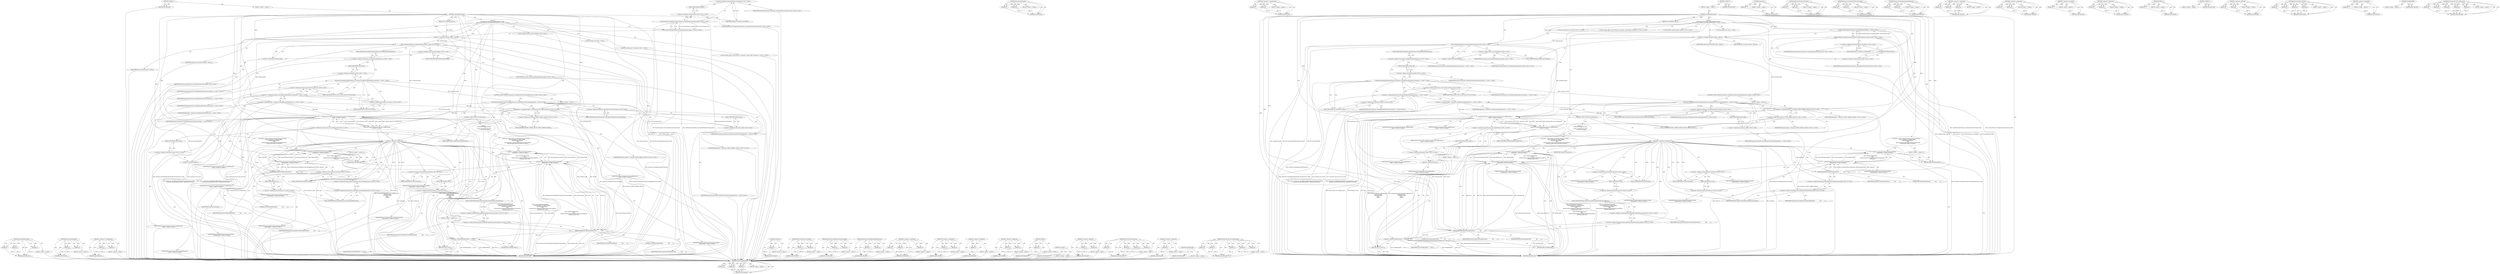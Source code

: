 digraph "extension_file_util.LoadExtension" {
vulnerable_217 [label=<(METHOD,NewRunnableMethod)>];
vulnerable_218 [label=<(PARAM,p1)>];
vulnerable_219 [label=<(PARAM,p2)>];
vulnerable_220 [label=<(PARAM,p3)>];
vulnerable_221 [label=<(BLOCK,&lt;empty&gt;,&lt;empty&gt;)>];
vulnerable_222 [label=<(METHOD_RETURN,ANY)>];
vulnerable_164 [label=<(METHOD,file_util.AbsolutePath)>];
vulnerable_165 [label=<(PARAM,p1)>];
vulnerable_166 [label=<(PARAM,p2)>];
vulnerable_167 [label=<(BLOCK,&lt;empty&gt;,&lt;empty&gt;)>];
vulnerable_168 [label=<(METHOD_RETURN,ANY)>];
vulnerable_189 [label=<(METHOD,&lt;operators&gt;.assignmentOr)>];
vulnerable_190 [label=<(PARAM,p1)>];
vulnerable_191 [label=<(PARAM,p2)>];
vulnerable_192 [label=<(BLOCK,&lt;empty&gt;,&lt;empty&gt;)>];
vulnerable_193 [label=<(METHOD_RETURN,ANY)>];
vulnerable_6 [label=<(METHOD,&lt;global&gt;)<SUB>1</SUB>>];
vulnerable_7 [label=<(BLOCK,&lt;empty&gt;,&lt;empty&gt;)<SUB>1</SUB>>];
vulnerable_8 [label=<(METHOD,LoadSingleExtension)<SUB>1</SUB>>];
vulnerable_9 [label=<(PARAM,const FilePath&amp; path_in)<SUB>1</SUB>>];
vulnerable_10 [label="<(BLOCK,{
  CHECK(BrowserThread::CurrentlyOn(BrowserThr...,{
  CHECK(BrowserThread::CurrentlyOn(BrowserThr...)<SUB>1</SUB>>"];
vulnerable_11 [label="<(CHECK,CHECK(BrowserThread::CurrentlyOn(BrowserThread:...)<SUB>2</SUB>>"];
vulnerable_12 [label="<(BrowserThread.CurrentlyOn,BrowserThread::CurrentlyOn(BrowserThread::FILE))<SUB>2</SUB>>"];
vulnerable_13 [label="<(&lt;operator&gt;.fieldAccess,BrowserThread::CurrentlyOn)<SUB>2</SUB>>"];
vulnerable_14 [label="<(IDENTIFIER,BrowserThread,BrowserThread::CurrentlyOn(BrowserThread::FILE))<SUB>2</SUB>>"];
vulnerable_15 [label=<(FIELD_IDENTIFIER,CurrentlyOn,CurrentlyOn)<SUB>2</SUB>>];
vulnerable_16 [label="<(&lt;operator&gt;.fieldAccess,BrowserThread::FILE)<SUB>2</SUB>>"];
vulnerable_17 [label="<(IDENTIFIER,BrowserThread,BrowserThread::CurrentlyOn(BrowserThread::FILE))<SUB>2</SUB>>"];
vulnerable_18 [label=<(FIELD_IDENTIFIER,FILE,FILE)<SUB>2</SUB>>];
vulnerable_19 [label="<(LOCAL,FilePath extension_path: FilePath)<SUB>4</SUB>>"];
vulnerable_20 [label=<(&lt;operator&gt;.assignment,extension_path = path_in)<SUB>4</SUB>>];
vulnerable_21 [label=<(IDENTIFIER,extension_path,extension_path = path_in)<SUB>4</SUB>>];
vulnerable_22 [label=<(IDENTIFIER,path_in,extension_path = path_in)<SUB>4</SUB>>];
vulnerable_23 [label="<(file_util.AbsolutePath,file_util::AbsolutePath(&amp;extension_path))<SUB>5</SUB>>"];
vulnerable_24 [label="<(&lt;operator&gt;.fieldAccess,file_util::AbsolutePath)<SUB>5</SUB>>"];
vulnerable_25 [label="<(IDENTIFIER,file_util,file_util::AbsolutePath(&amp;extension_path))<SUB>5</SUB>>"];
vulnerable_26 [label=<(FIELD_IDENTIFIER,AbsolutePath,AbsolutePath)<SUB>5</SUB>>];
vulnerable_27 [label=<(&lt;operator&gt;.addressOf,&amp;extension_path)<SUB>5</SUB>>];
vulnerable_28 [label="<(IDENTIFIER,extension_path,file_util::AbsolutePath(&amp;extension_path))<SUB>5</SUB>>"];
vulnerable_29 [label="<(LOCAL,int flags: int)<SUB>7</SUB>>"];
vulnerable_30 [label="<(&lt;operator&gt;.assignment,flags = Extension::ShouldAlwaysAllowFileAccess(...)<SUB>7</SUB>>"];
vulnerable_31 [label="<(IDENTIFIER,flags,flags = Extension::ShouldAlwaysAllowFileAccess(...)<SUB>7</SUB>>"];
vulnerable_32 [label="<(&lt;operator&gt;.conditional,Extension::ShouldAlwaysAllowFileAccess(Extensio...)<SUB>7</SUB>>"];
vulnerable_33 [label="<(Extension.ShouldAlwaysAllowFileAccess,Extension::ShouldAlwaysAllowFileAccess(Extensio...)<SUB>7</SUB>>"];
vulnerable_34 [label="<(&lt;operator&gt;.fieldAccess,Extension::ShouldAlwaysAllowFileAccess)<SUB>7</SUB>>"];
vulnerable_35 [label="<(IDENTIFIER,Extension,Extension::ShouldAlwaysAllowFileAccess(Extensio...)<SUB>7</SUB>>"];
vulnerable_36 [label=<(FIELD_IDENTIFIER,ShouldAlwaysAllowFileAccess,ShouldAlwaysAllowFileAccess)<SUB>7</SUB>>];
vulnerable_37 [label="<(&lt;operator&gt;.fieldAccess,Extension::LOAD)<SUB>7</SUB>>"];
vulnerable_38 [label="<(IDENTIFIER,Extension,Extension::ShouldAlwaysAllowFileAccess(Extensio...)<SUB>7</SUB>>"];
vulnerable_39 [label=<(FIELD_IDENTIFIER,LOAD,LOAD)<SUB>7</SUB>>];
vulnerable_40 [label="<(&lt;operator&gt;.fieldAccess,Extension::ALLOW_FILE_ACCESS)<SUB>8</SUB>>"];
vulnerable_41 [label="<(IDENTIFIER,Extension,Extension::ShouldAlwaysAllowFileAccess(Extensio...)<SUB>8</SUB>>"];
vulnerable_42 [label=<(FIELD_IDENTIFIER,ALLOW_FILE_ACCESS,ALLOW_FILE_ACCESS)<SUB>8</SUB>>];
vulnerable_43 [label="<(&lt;operator&gt;.fieldAccess,Extension::NO_FLAGS)<SUB>8</SUB>>"];
vulnerable_44 [label="<(IDENTIFIER,Extension,Extension::ShouldAlwaysAllowFileAccess(Extensio...)<SUB>8</SUB>>"];
vulnerable_45 [label=<(FIELD_IDENTIFIER,NO_FLAGS,NO_FLAGS)<SUB>8</SUB>>];
vulnerable_46 [label="<(CONTROL_STRUCTURE,IF,if (Extension::ShouldDoStrictErrorChecking(Extension::LOAD)))<SUB>9</SUB>>"];
vulnerable_47 [label="<(Extension.ShouldDoStrictErrorChecking,Extension::ShouldDoStrictErrorChecking(Extensio...)<SUB>9</SUB>>"];
vulnerable_48 [label="<(&lt;operator&gt;.fieldAccess,Extension::ShouldDoStrictErrorChecking)<SUB>9</SUB>>"];
vulnerable_49 [label="<(IDENTIFIER,Extension,Extension::ShouldDoStrictErrorChecking(Extensio...)<SUB>9</SUB>>"];
vulnerable_50 [label=<(FIELD_IDENTIFIER,ShouldDoStrictErrorChecking,ShouldDoStrictErrorChecking)<SUB>9</SUB>>];
vulnerable_51 [label="<(&lt;operator&gt;.fieldAccess,Extension::LOAD)<SUB>9</SUB>>"];
vulnerable_52 [label="<(IDENTIFIER,Extension,Extension::ShouldDoStrictErrorChecking(Extensio...)<SUB>9</SUB>>"];
vulnerable_53 [label=<(FIELD_IDENTIFIER,LOAD,LOAD)<SUB>9</SUB>>];
vulnerable_54 [label=<(BLOCK,&lt;empty&gt;,&lt;empty&gt;)<SUB>10</SUB>>];
vulnerable_55 [label="<(&lt;operators&gt;.assignmentOr,flags |= Extension::STRICT_ERROR_CHECKS)<SUB>10</SUB>>"];
vulnerable_56 [label="<(IDENTIFIER,flags,flags |= Extension::STRICT_ERROR_CHECKS)<SUB>10</SUB>>"];
vulnerable_57 [label="<(&lt;operator&gt;.fieldAccess,Extension::STRICT_ERROR_CHECKS)<SUB>10</SUB>>"];
vulnerable_58 [label="<(IDENTIFIER,Extension,flags |= Extension::STRICT_ERROR_CHECKS)<SUB>10</SUB>>"];
vulnerable_59 [label=<(FIELD_IDENTIFIER,STRICT_ERROR_CHECKS,STRICT_ERROR_CHECKS)<SUB>10</SUB>>];
vulnerable_60 [label="<(LOCAL,std.string error: std.string)<SUB>11</SUB>>"];
vulnerable_61 [label="<(LOCAL,scoped_refptr&lt;const Extension&gt; extension: scoped_refptr&lt;Extension&gt;)<SUB>12</SUB>>"];
vulnerable_62 [label="<(extension,extension(extension_file_util::LoadExtension(
 ...)<SUB>12</SUB>>"];
vulnerable_63 [label="<(extension_file_util.LoadExtension,extension_file_util::LoadExtension(
      exten...)<SUB>12</SUB>>"];
vulnerable_64 [label="<(&lt;operator&gt;.fieldAccess,extension_file_util::LoadExtension)<SUB>12</SUB>>"];
vulnerable_65 [label="<(IDENTIFIER,extension_file_util,extension_file_util::LoadExtension(
      exten...)<SUB>12</SUB>>"];
vulnerable_66 [label=<(FIELD_IDENTIFIER,LoadExtension,LoadExtension)<SUB>12</SUB>>];
vulnerable_67 [label="<(IDENTIFIER,extension_path,extension_file_util::LoadExtension(
      exten...)<SUB>13</SUB>>"];
vulnerable_68 [label="<(&lt;operator&gt;.fieldAccess,Extension::LOAD)<SUB>14</SUB>>"];
vulnerable_69 [label="<(IDENTIFIER,Extension,extension_file_util::LoadExtension(
      exten...)<SUB>14</SUB>>"];
vulnerable_70 [label=<(FIELD_IDENTIFIER,LOAD,LOAD)<SUB>14</SUB>>];
vulnerable_71 [label="<(IDENTIFIER,flags,extension_file_util::LoadExtension(
      exten...)<SUB>15</SUB>>"];
vulnerable_72 [label=<(&lt;operator&gt;.addressOf,&amp;error)<SUB>16</SUB>>];
vulnerable_73 [label="<(IDENTIFIER,error,extension_file_util::LoadExtension(
      exten...)<SUB>16</SUB>>"];
vulnerable_74 [label=<(CONTROL_STRUCTURE,IF,if (!extension))<SUB>18</SUB>>];
vulnerable_75 [label=<(&lt;operator&gt;.logicalNot,!extension)<SUB>18</SUB>>];
vulnerable_76 [label=<(IDENTIFIER,extension,!extension)<SUB>18</SUB>>];
vulnerable_77 [label="<(BLOCK,{
    if (!BrowserThread::PostTask(
           ...,{
    if (!BrowserThread::PostTask(
           ...)<SUB>18</SUB>>"];
vulnerable_78 [label="<(CONTROL_STRUCTURE,IF,if (!BrowserThread::PostTask(
            BrowserThread::UI, FROM_HERE,
            NewRunnableMethod(
                this,
                &amp;ExtensionServiceBackend::ReportExtensionLoadError,
                extension_path, error))))<SUB>19</SUB>>"];
vulnerable_79 [label="<(&lt;operator&gt;.logicalNot,!BrowserThread::PostTask(
            BrowserTh...)<SUB>19</SUB>>"];
vulnerable_80 [label="<(BrowserThread.PostTask,BrowserThread::PostTask(
            BrowserThr...)<SUB>19</SUB>>"];
vulnerable_81 [label="<(&lt;operator&gt;.fieldAccess,BrowserThread::PostTask)<SUB>19</SUB>>"];
vulnerable_82 [label="<(IDENTIFIER,BrowserThread,BrowserThread::PostTask(
            BrowserThr...)<SUB>19</SUB>>"];
vulnerable_83 [label=<(FIELD_IDENTIFIER,PostTask,PostTask)<SUB>19</SUB>>];
vulnerable_84 [label="<(&lt;operator&gt;.fieldAccess,BrowserThread::UI)<SUB>20</SUB>>"];
vulnerable_85 [label="<(IDENTIFIER,BrowserThread,BrowserThread::PostTask(
            BrowserThr...)<SUB>20</SUB>>"];
vulnerable_86 [label=<(FIELD_IDENTIFIER,UI,UI)<SUB>20</SUB>>];
vulnerable_87 [label="<(IDENTIFIER,FROM_HERE,BrowserThread::PostTask(
            BrowserThr...)<SUB>20</SUB>>"];
vulnerable_88 [label=<(NewRunnableMethod,NewRunnableMethod(
                this,
      ...)<SUB>21</SUB>>];
vulnerable_89 [label=<(LITERAL,this,NewRunnableMethod(
                this,
      ...)<SUB>22</SUB>>];
vulnerable_90 [label="<(&lt;operator&gt;.addressOf,&amp;ExtensionServiceBackend::ReportExtensionLoadError)<SUB>23</SUB>>"];
vulnerable_91 [label="<(&lt;operator&gt;.fieldAccess,ExtensionServiceBackend::ReportExtensionLoadError)<SUB>23</SUB>>"];
vulnerable_92 [label=<(IDENTIFIER,ExtensionServiceBackend,NewRunnableMethod(
                this,
      ...)<SUB>23</SUB>>];
vulnerable_93 [label=<(FIELD_IDENTIFIER,ReportExtensionLoadError,ReportExtensionLoadError)<SUB>23</SUB>>];
vulnerable_94 [label=<(IDENTIFIER,extension_path,NewRunnableMethod(
                this,
      ...)<SUB>24</SUB>>];
vulnerable_95 [label=<(IDENTIFIER,error,NewRunnableMethod(
                this,
      ...)<SUB>24</SUB>>];
vulnerable_96 [label=<(BLOCK,&lt;empty&gt;,&lt;empty&gt;)<SUB>25</SUB>>];
vulnerable_97 [label=<(&lt;operator&gt;.shiftLeft,NOTREACHED() &lt;&lt; error)<SUB>25</SUB>>];
vulnerable_98 [label=<(NOTREACHED,NOTREACHED())<SUB>25</SUB>>];
vulnerable_99 [label=<(IDENTIFIER,error,NOTREACHED() &lt;&lt; error)<SUB>25</SUB>>];
vulnerable_100 [label=<(RETURN,return;,return;)<SUB>26</SUB>>];
vulnerable_101 [label="<(CONTROL_STRUCTURE,IF,if (!BrowserThread::PostTask(
           BrowserThread::UI, FROM_HERE,
           NewRunnableMethod(
               this,
              &amp;ExtensionServiceBackend::OnExtensionInstalled,
               extension))))<SUB>29</SUB>>"];
vulnerable_102 [label="<(&lt;operator&gt;.logicalNot,!BrowserThread::PostTask(
           BrowserThr...)<SUB>29</SUB>>"];
vulnerable_103 [label="<(BrowserThread.PostTask,BrowserThread::PostTask(
           BrowserThre...)<SUB>29</SUB>>"];
vulnerable_104 [label="<(&lt;operator&gt;.fieldAccess,BrowserThread::PostTask)<SUB>29</SUB>>"];
vulnerable_105 [label="<(IDENTIFIER,BrowserThread,BrowserThread::PostTask(
           BrowserThre...)<SUB>29</SUB>>"];
vulnerable_106 [label=<(FIELD_IDENTIFIER,PostTask,PostTask)<SUB>29</SUB>>];
vulnerable_107 [label="<(&lt;operator&gt;.fieldAccess,BrowserThread::UI)<SUB>30</SUB>>"];
vulnerable_108 [label="<(IDENTIFIER,BrowserThread,BrowserThread::PostTask(
           BrowserThre...)<SUB>30</SUB>>"];
vulnerable_109 [label=<(FIELD_IDENTIFIER,UI,UI)<SUB>30</SUB>>];
vulnerable_110 [label="<(IDENTIFIER,FROM_HERE,BrowserThread::PostTask(
           BrowserThre...)<SUB>30</SUB>>"];
vulnerable_111 [label=<(NewRunnableMethod,NewRunnableMethod(
               this,
       ...)<SUB>31</SUB>>];
vulnerable_112 [label=<(LITERAL,this,NewRunnableMethod(
               this,
       ...)<SUB>32</SUB>>];
vulnerable_113 [label="<(&lt;operator&gt;.addressOf,&amp;ExtensionServiceBackend::OnExtensionInstalled)<SUB>33</SUB>>"];
vulnerable_114 [label="<(&lt;operator&gt;.fieldAccess,ExtensionServiceBackend::OnExtensionInstalled)<SUB>33</SUB>>"];
vulnerable_115 [label=<(IDENTIFIER,ExtensionServiceBackend,NewRunnableMethod(
               this,
       ...)<SUB>33</SUB>>];
vulnerable_116 [label=<(FIELD_IDENTIFIER,OnExtensionInstalled,OnExtensionInstalled)<SUB>33</SUB>>];
vulnerable_117 [label=<(IDENTIFIER,extension,NewRunnableMethod(
               this,
       ...)<SUB>34</SUB>>];
vulnerable_118 [label=<(BLOCK,&lt;empty&gt;,&lt;empty&gt;)<SUB>35</SUB>>];
vulnerable_119 [label=<(NOTREACHED,NOTREACHED())<SUB>35</SUB>>];
vulnerable_120 [label=<(METHOD_RETURN,void)<SUB>1</SUB>>];
vulnerable_122 [label=<(METHOD_RETURN,ANY)<SUB>1</SUB>>];
vulnerable_194 [label=<(METHOD,extension)>];
vulnerable_195 [label=<(PARAM,p1)>];
vulnerable_196 [label=<(BLOCK,&lt;empty&gt;,&lt;empty&gt;)>];
vulnerable_197 [label=<(METHOD_RETURN,ANY)>];
vulnerable_149 [label=<(METHOD,BrowserThread.CurrentlyOn)>];
vulnerable_150 [label=<(PARAM,p1)>];
vulnerable_151 [label=<(PARAM,p2)>];
vulnerable_152 [label=<(BLOCK,&lt;empty&gt;,&lt;empty&gt;)>];
vulnerable_153 [label=<(METHOD_RETURN,ANY)>];
vulnerable_184 [label=<(METHOD,Extension.ShouldDoStrictErrorChecking)>];
vulnerable_185 [label=<(PARAM,p1)>];
vulnerable_186 [label=<(PARAM,p2)>];
vulnerable_187 [label=<(BLOCK,&lt;empty&gt;,&lt;empty&gt;)>];
vulnerable_188 [label=<(METHOD_RETURN,ANY)>];
vulnerable_179 [label=<(METHOD,Extension.ShouldAlwaysAllowFileAccess)>];
vulnerable_180 [label=<(PARAM,p1)>];
vulnerable_181 [label=<(PARAM,p2)>];
vulnerable_182 [label=<(BLOCK,&lt;empty&gt;,&lt;empty&gt;)>];
vulnerable_183 [label=<(METHOD_RETURN,ANY)>];
vulnerable_173 [label=<(METHOD,&lt;operator&gt;.conditional)>];
vulnerable_174 [label=<(PARAM,p1)>];
vulnerable_175 [label=<(PARAM,p2)>];
vulnerable_176 [label=<(PARAM,p3)>];
vulnerable_177 [label=<(BLOCK,&lt;empty&gt;,&lt;empty&gt;)>];
vulnerable_178 [label=<(METHOD_RETURN,ANY)>];
vulnerable_159 [label=<(METHOD,&lt;operator&gt;.assignment)>];
vulnerable_160 [label=<(PARAM,p1)>];
vulnerable_161 [label=<(PARAM,p2)>];
vulnerable_162 [label=<(BLOCK,&lt;empty&gt;,&lt;empty&gt;)>];
vulnerable_163 [label=<(METHOD_RETURN,ANY)>];
vulnerable_206 [label=<(METHOD,&lt;operator&gt;.logicalNot)>];
vulnerable_207 [label=<(PARAM,p1)>];
vulnerable_208 [label=<(BLOCK,&lt;empty&gt;,&lt;empty&gt;)>];
vulnerable_209 [label=<(METHOD_RETURN,ANY)>];
vulnerable_154 [label=<(METHOD,&lt;operator&gt;.fieldAccess)>];
vulnerable_155 [label=<(PARAM,p1)>];
vulnerable_156 [label=<(PARAM,p2)>];
vulnerable_157 [label=<(BLOCK,&lt;empty&gt;,&lt;empty&gt;)>];
vulnerable_158 [label=<(METHOD_RETURN,ANY)>];
vulnerable_145 [label=<(METHOD,CHECK)>];
vulnerable_146 [label=<(PARAM,p1)>];
vulnerable_147 [label=<(BLOCK,&lt;empty&gt;,&lt;empty&gt;)>];
vulnerable_148 [label=<(METHOD_RETURN,ANY)>];
vulnerable_139 [label=<(METHOD,&lt;global&gt;)<SUB>1</SUB>>];
vulnerable_140 [label=<(BLOCK,&lt;empty&gt;,&lt;empty&gt;)>];
vulnerable_141 [label=<(METHOD_RETURN,ANY)>];
vulnerable_223 [label=<(METHOD,&lt;operator&gt;.shiftLeft)>];
vulnerable_224 [label=<(PARAM,p1)>];
vulnerable_225 [label=<(PARAM,p2)>];
vulnerable_226 [label=<(BLOCK,&lt;empty&gt;,&lt;empty&gt;)>];
vulnerable_227 [label=<(METHOD_RETURN,ANY)>];
vulnerable_210 [label=<(METHOD,BrowserThread.PostTask)>];
vulnerable_211 [label=<(PARAM,p1)>];
vulnerable_212 [label=<(PARAM,p2)>];
vulnerable_213 [label=<(PARAM,p3)>];
vulnerable_214 [label=<(PARAM,p4)>];
vulnerable_215 [label=<(BLOCK,&lt;empty&gt;,&lt;empty&gt;)>];
vulnerable_216 [label=<(METHOD_RETURN,ANY)>];
vulnerable_169 [label=<(METHOD,&lt;operator&gt;.addressOf)>];
vulnerable_170 [label=<(PARAM,p1)>];
vulnerable_171 [label=<(BLOCK,&lt;empty&gt;,&lt;empty&gt;)>];
vulnerable_172 [label=<(METHOD_RETURN,ANY)>];
vulnerable_228 [label=<(METHOD,NOTREACHED)>];
vulnerable_229 [label=<(BLOCK,&lt;empty&gt;,&lt;empty&gt;)>];
vulnerable_230 [label=<(METHOD_RETURN,ANY)>];
vulnerable_198 [label=<(METHOD,extension_file_util.LoadExtension)>];
vulnerable_199 [label=<(PARAM,p1)>];
vulnerable_200 [label=<(PARAM,p2)>];
vulnerable_201 [label=<(PARAM,p3)>];
vulnerable_202 [label=<(PARAM,p4)>];
vulnerable_203 [label=<(PARAM,p5)>];
vulnerable_204 [label=<(BLOCK,&lt;empty&gt;,&lt;empty&gt;)>];
vulnerable_205 [label=<(METHOD_RETURN,ANY)>];
fixed_217 [label=<(METHOD,NewRunnableMethod)>];
fixed_218 [label=<(PARAM,p1)>];
fixed_219 [label=<(PARAM,p2)>];
fixed_220 [label=<(PARAM,p3)>];
fixed_221 [label=<(BLOCK,&lt;empty&gt;,&lt;empty&gt;)>];
fixed_222 [label=<(METHOD_RETURN,ANY)>];
fixed_164 [label=<(METHOD,file_util.AbsolutePath)>];
fixed_165 [label=<(PARAM,p1)>];
fixed_166 [label=<(PARAM,p2)>];
fixed_167 [label=<(BLOCK,&lt;empty&gt;,&lt;empty&gt;)>];
fixed_168 [label=<(METHOD_RETURN,ANY)>];
fixed_189 [label=<(METHOD,&lt;operators&gt;.assignmentOr)>];
fixed_190 [label=<(PARAM,p1)>];
fixed_191 [label=<(PARAM,p2)>];
fixed_192 [label=<(BLOCK,&lt;empty&gt;,&lt;empty&gt;)>];
fixed_193 [label=<(METHOD_RETURN,ANY)>];
fixed_6 [label=<(METHOD,&lt;global&gt;)<SUB>1</SUB>>];
fixed_7 [label=<(BLOCK,&lt;empty&gt;,&lt;empty&gt;)<SUB>1</SUB>>];
fixed_8 [label=<(METHOD,LoadSingleExtension)<SUB>1</SUB>>];
fixed_9 [label=<(PARAM,const FilePath&amp; path_in)<SUB>1</SUB>>];
fixed_10 [label="<(BLOCK,{
  CHECK(BrowserThread::CurrentlyOn(BrowserThr...,{
  CHECK(BrowserThread::CurrentlyOn(BrowserThr...)<SUB>1</SUB>>"];
fixed_11 [label="<(CHECK,CHECK(BrowserThread::CurrentlyOn(BrowserThread:...)<SUB>2</SUB>>"];
fixed_12 [label="<(BrowserThread.CurrentlyOn,BrowserThread::CurrentlyOn(BrowserThread::FILE))<SUB>2</SUB>>"];
fixed_13 [label="<(&lt;operator&gt;.fieldAccess,BrowserThread::CurrentlyOn)<SUB>2</SUB>>"];
fixed_14 [label="<(IDENTIFIER,BrowserThread,BrowserThread::CurrentlyOn(BrowserThread::FILE))<SUB>2</SUB>>"];
fixed_15 [label=<(FIELD_IDENTIFIER,CurrentlyOn,CurrentlyOn)<SUB>2</SUB>>];
fixed_16 [label="<(&lt;operator&gt;.fieldAccess,BrowserThread::FILE)<SUB>2</SUB>>"];
fixed_17 [label="<(IDENTIFIER,BrowserThread,BrowserThread::CurrentlyOn(BrowserThread::FILE))<SUB>2</SUB>>"];
fixed_18 [label=<(FIELD_IDENTIFIER,FILE,FILE)<SUB>2</SUB>>];
fixed_19 [label="<(LOCAL,FilePath extension_path: FilePath)<SUB>4</SUB>>"];
fixed_20 [label=<(&lt;operator&gt;.assignment,extension_path = path_in)<SUB>4</SUB>>];
fixed_21 [label=<(IDENTIFIER,extension_path,extension_path = path_in)<SUB>4</SUB>>];
fixed_22 [label=<(IDENTIFIER,path_in,extension_path = path_in)<SUB>4</SUB>>];
fixed_23 [label="<(file_util.AbsolutePath,file_util::AbsolutePath(&amp;extension_path))<SUB>5</SUB>>"];
fixed_24 [label="<(&lt;operator&gt;.fieldAccess,file_util::AbsolutePath)<SUB>5</SUB>>"];
fixed_25 [label="<(IDENTIFIER,file_util,file_util::AbsolutePath(&amp;extension_path))<SUB>5</SUB>>"];
fixed_26 [label=<(FIELD_IDENTIFIER,AbsolutePath,AbsolutePath)<SUB>5</SUB>>];
fixed_27 [label=<(&lt;operator&gt;.addressOf,&amp;extension_path)<SUB>5</SUB>>];
fixed_28 [label="<(IDENTIFIER,extension_path,file_util::AbsolutePath(&amp;extension_path))<SUB>5</SUB>>"];
fixed_29 [label="<(LOCAL,int flags: int)<SUB>7</SUB>>"];
fixed_30 [label="<(&lt;operator&gt;.assignment,flags = Extension::ShouldAlwaysAllowFileAccess(...)<SUB>7</SUB>>"];
fixed_31 [label="<(IDENTIFIER,flags,flags = Extension::ShouldAlwaysAllowFileAccess(...)<SUB>7</SUB>>"];
fixed_32 [label="<(&lt;operator&gt;.conditional,Extension::ShouldAlwaysAllowFileAccess(Extensio...)<SUB>7</SUB>>"];
fixed_33 [label="<(Extension.ShouldAlwaysAllowFileAccess,Extension::ShouldAlwaysAllowFileAccess(Extensio...)<SUB>7</SUB>>"];
fixed_34 [label="<(&lt;operator&gt;.fieldAccess,Extension::ShouldAlwaysAllowFileAccess)<SUB>7</SUB>>"];
fixed_35 [label="<(IDENTIFIER,Extension,Extension::ShouldAlwaysAllowFileAccess(Extensio...)<SUB>7</SUB>>"];
fixed_36 [label=<(FIELD_IDENTIFIER,ShouldAlwaysAllowFileAccess,ShouldAlwaysAllowFileAccess)<SUB>7</SUB>>];
fixed_37 [label="<(&lt;operator&gt;.fieldAccess,Extension::LOAD)<SUB>7</SUB>>"];
fixed_38 [label="<(IDENTIFIER,Extension,Extension::ShouldAlwaysAllowFileAccess(Extensio...)<SUB>7</SUB>>"];
fixed_39 [label=<(FIELD_IDENTIFIER,LOAD,LOAD)<SUB>7</SUB>>];
fixed_40 [label="<(&lt;operator&gt;.fieldAccess,Extension::ALLOW_FILE_ACCESS)<SUB>8</SUB>>"];
fixed_41 [label="<(IDENTIFIER,Extension,Extension::ShouldAlwaysAllowFileAccess(Extensio...)<SUB>8</SUB>>"];
fixed_42 [label=<(FIELD_IDENTIFIER,ALLOW_FILE_ACCESS,ALLOW_FILE_ACCESS)<SUB>8</SUB>>];
fixed_43 [label="<(&lt;operator&gt;.fieldAccess,Extension::NO_FLAGS)<SUB>8</SUB>>"];
fixed_44 [label="<(IDENTIFIER,Extension,Extension::ShouldAlwaysAllowFileAccess(Extensio...)<SUB>8</SUB>>"];
fixed_45 [label=<(FIELD_IDENTIFIER,NO_FLAGS,NO_FLAGS)<SUB>8</SUB>>];
fixed_46 [label="<(CONTROL_STRUCTURE,IF,if (Extension::ShouldDoStrictErrorChecking(Extension::LOAD)))<SUB>9</SUB>>"];
fixed_47 [label="<(Extension.ShouldDoStrictErrorChecking,Extension::ShouldDoStrictErrorChecking(Extensio...)<SUB>9</SUB>>"];
fixed_48 [label="<(&lt;operator&gt;.fieldAccess,Extension::ShouldDoStrictErrorChecking)<SUB>9</SUB>>"];
fixed_49 [label="<(IDENTIFIER,Extension,Extension::ShouldDoStrictErrorChecking(Extensio...)<SUB>9</SUB>>"];
fixed_50 [label=<(FIELD_IDENTIFIER,ShouldDoStrictErrorChecking,ShouldDoStrictErrorChecking)<SUB>9</SUB>>];
fixed_51 [label="<(&lt;operator&gt;.fieldAccess,Extension::LOAD)<SUB>9</SUB>>"];
fixed_52 [label="<(IDENTIFIER,Extension,Extension::ShouldDoStrictErrorChecking(Extensio...)<SUB>9</SUB>>"];
fixed_53 [label=<(FIELD_IDENTIFIER,LOAD,LOAD)<SUB>9</SUB>>];
fixed_54 [label=<(BLOCK,&lt;empty&gt;,&lt;empty&gt;)<SUB>10</SUB>>];
fixed_55 [label="<(&lt;operators&gt;.assignmentOr,flags |= Extension::STRICT_ERROR_CHECKS)<SUB>10</SUB>>"];
fixed_56 [label="<(IDENTIFIER,flags,flags |= Extension::STRICT_ERROR_CHECKS)<SUB>10</SUB>>"];
fixed_57 [label="<(&lt;operator&gt;.fieldAccess,Extension::STRICT_ERROR_CHECKS)<SUB>10</SUB>>"];
fixed_58 [label="<(IDENTIFIER,Extension,flags |= Extension::STRICT_ERROR_CHECKS)<SUB>10</SUB>>"];
fixed_59 [label=<(FIELD_IDENTIFIER,STRICT_ERROR_CHECKS,STRICT_ERROR_CHECKS)<SUB>10</SUB>>];
fixed_60 [label="<(LOCAL,std.string error: std.string)<SUB>11</SUB>>"];
fixed_61 [label="<(LOCAL,scoped_refptr&lt;const Extension&gt; extension: scoped_refptr&lt;Extension&gt;)<SUB>12</SUB>>"];
fixed_62 [label="<(extension,extension(extension_file_util::LoadExtension(
 ...)<SUB>12</SUB>>"];
fixed_63 [label="<(extension_file_util.LoadExtension,extension_file_util::LoadExtension(
      exten...)<SUB>12</SUB>>"];
fixed_64 [label="<(&lt;operator&gt;.fieldAccess,extension_file_util::LoadExtension)<SUB>12</SUB>>"];
fixed_65 [label="<(IDENTIFIER,extension_file_util,extension_file_util::LoadExtension(
      exten...)<SUB>12</SUB>>"];
fixed_66 [label=<(FIELD_IDENTIFIER,LoadExtension,LoadExtension)<SUB>12</SUB>>];
fixed_67 [label="<(IDENTIFIER,extension_path,extension_file_util::LoadExtension(
      exten...)<SUB>13</SUB>>"];
fixed_68 [label="<(&lt;operator&gt;.fieldAccess,Extension::LOAD)<SUB>14</SUB>>"];
fixed_69 [label="<(IDENTIFIER,Extension,extension_file_util::LoadExtension(
      exten...)<SUB>14</SUB>>"];
fixed_70 [label=<(FIELD_IDENTIFIER,LOAD,LOAD)<SUB>14</SUB>>];
fixed_71 [label="<(IDENTIFIER,flags,extension_file_util::LoadExtension(
      exten...)<SUB>15</SUB>>"];
fixed_72 [label=<(&lt;operator&gt;.addressOf,&amp;error)<SUB>16</SUB>>];
fixed_73 [label="<(IDENTIFIER,error,extension_file_util::LoadExtension(
      exten...)<SUB>16</SUB>>"];
fixed_74 [label=<(CONTROL_STRUCTURE,IF,if (!extension))<SUB>18</SUB>>];
fixed_75 [label=<(&lt;operator&gt;.logicalNot,!extension)<SUB>18</SUB>>];
fixed_76 [label=<(IDENTIFIER,extension,!extension)<SUB>18</SUB>>];
fixed_77 [label="<(BLOCK,{
    if (!BrowserThread::PostTask(
           ...,{
    if (!BrowserThread::PostTask(
           ...)<SUB>18</SUB>>"];
fixed_78 [label="<(CONTROL_STRUCTURE,IF,if (!BrowserThread::PostTask(
            BrowserThread::UI, FROM_HERE,
            NewRunnableMethod(
                this,
                &amp;ExtensionServiceBackend::ReportExtensionLoadError,
                extension_path, error))))<SUB>19</SUB>>"];
fixed_79 [label="<(&lt;operator&gt;.logicalNot,!BrowserThread::PostTask(
            BrowserTh...)<SUB>19</SUB>>"];
fixed_80 [label="<(BrowserThread.PostTask,BrowserThread::PostTask(
            BrowserThr...)<SUB>19</SUB>>"];
fixed_81 [label="<(&lt;operator&gt;.fieldAccess,BrowserThread::PostTask)<SUB>19</SUB>>"];
fixed_82 [label="<(IDENTIFIER,BrowserThread,BrowserThread::PostTask(
            BrowserThr...)<SUB>19</SUB>>"];
fixed_83 [label=<(FIELD_IDENTIFIER,PostTask,PostTask)<SUB>19</SUB>>];
fixed_84 [label="<(&lt;operator&gt;.fieldAccess,BrowserThread::UI)<SUB>20</SUB>>"];
fixed_85 [label="<(IDENTIFIER,BrowserThread,BrowserThread::PostTask(
            BrowserThr...)<SUB>20</SUB>>"];
fixed_86 [label=<(FIELD_IDENTIFIER,UI,UI)<SUB>20</SUB>>];
fixed_87 [label="<(IDENTIFIER,FROM_HERE,BrowserThread::PostTask(
            BrowserThr...)<SUB>20</SUB>>"];
fixed_88 [label=<(NewRunnableMethod,NewRunnableMethod(
                this,
      ...)<SUB>21</SUB>>];
fixed_89 [label=<(LITERAL,this,NewRunnableMethod(
                this,
      ...)<SUB>22</SUB>>];
fixed_90 [label="<(&lt;operator&gt;.addressOf,&amp;ExtensionServiceBackend::ReportExtensionLoadError)<SUB>23</SUB>>"];
fixed_91 [label="<(&lt;operator&gt;.fieldAccess,ExtensionServiceBackend::ReportExtensionLoadError)<SUB>23</SUB>>"];
fixed_92 [label=<(IDENTIFIER,ExtensionServiceBackend,NewRunnableMethod(
                this,
      ...)<SUB>23</SUB>>];
fixed_93 [label=<(FIELD_IDENTIFIER,ReportExtensionLoadError,ReportExtensionLoadError)<SUB>23</SUB>>];
fixed_94 [label=<(IDENTIFIER,extension_path,NewRunnableMethod(
                this,
      ...)<SUB>24</SUB>>];
fixed_95 [label=<(IDENTIFIER,error,NewRunnableMethod(
                this,
      ...)<SUB>24</SUB>>];
fixed_96 [label=<(BLOCK,&lt;empty&gt;,&lt;empty&gt;)<SUB>25</SUB>>];
fixed_97 [label=<(&lt;operator&gt;.shiftLeft,NOTREACHED() &lt;&lt; error)<SUB>25</SUB>>];
fixed_98 [label=<(NOTREACHED,NOTREACHED())<SUB>25</SUB>>];
fixed_99 [label=<(IDENTIFIER,error,NOTREACHED() &lt;&lt; error)<SUB>25</SUB>>];
fixed_100 [label=<(RETURN,return;,return;)<SUB>26</SUB>>];
fixed_101 [label="<(CONTROL_STRUCTURE,IF,if (!BrowserThread::PostTask(
           BrowserThread::UI, FROM_HERE,
           NewRunnableMethod(
               this,
              &amp;ExtensionServiceBackend::OnLoadSingleExtension,
               extension))))<SUB>29</SUB>>"];
fixed_102 [label="<(&lt;operator&gt;.logicalNot,!BrowserThread::PostTask(
           BrowserThr...)<SUB>29</SUB>>"];
fixed_103 [label="<(BrowserThread.PostTask,BrowserThread::PostTask(
           BrowserThre...)<SUB>29</SUB>>"];
fixed_104 [label="<(&lt;operator&gt;.fieldAccess,BrowserThread::PostTask)<SUB>29</SUB>>"];
fixed_105 [label="<(IDENTIFIER,BrowserThread,BrowserThread::PostTask(
           BrowserThre...)<SUB>29</SUB>>"];
fixed_106 [label=<(FIELD_IDENTIFIER,PostTask,PostTask)<SUB>29</SUB>>];
fixed_107 [label="<(&lt;operator&gt;.fieldAccess,BrowserThread::UI)<SUB>30</SUB>>"];
fixed_108 [label="<(IDENTIFIER,BrowserThread,BrowserThread::PostTask(
           BrowserThre...)<SUB>30</SUB>>"];
fixed_109 [label=<(FIELD_IDENTIFIER,UI,UI)<SUB>30</SUB>>];
fixed_110 [label="<(IDENTIFIER,FROM_HERE,BrowserThread::PostTask(
           BrowserThre...)<SUB>30</SUB>>"];
fixed_111 [label=<(NewRunnableMethod,NewRunnableMethod(
               this,
       ...)<SUB>31</SUB>>];
fixed_112 [label=<(LITERAL,this,NewRunnableMethod(
               this,
       ...)<SUB>32</SUB>>];
fixed_113 [label="<(&lt;operator&gt;.addressOf,&amp;ExtensionServiceBackend::OnLoadSingleExtension)<SUB>33</SUB>>"];
fixed_114 [label="<(&lt;operator&gt;.fieldAccess,ExtensionServiceBackend::OnLoadSingleExtension)<SUB>33</SUB>>"];
fixed_115 [label=<(IDENTIFIER,ExtensionServiceBackend,NewRunnableMethod(
               this,
       ...)<SUB>33</SUB>>];
fixed_116 [label=<(FIELD_IDENTIFIER,OnLoadSingleExtension,OnLoadSingleExtension)<SUB>33</SUB>>];
fixed_117 [label=<(IDENTIFIER,extension,NewRunnableMethod(
               this,
       ...)<SUB>34</SUB>>];
fixed_118 [label=<(BLOCK,&lt;empty&gt;,&lt;empty&gt;)<SUB>35</SUB>>];
fixed_119 [label=<(NOTREACHED,NOTREACHED())<SUB>35</SUB>>];
fixed_120 [label=<(METHOD_RETURN,void)<SUB>1</SUB>>];
fixed_122 [label=<(METHOD_RETURN,ANY)<SUB>1</SUB>>];
fixed_194 [label=<(METHOD,extension)>];
fixed_195 [label=<(PARAM,p1)>];
fixed_196 [label=<(BLOCK,&lt;empty&gt;,&lt;empty&gt;)>];
fixed_197 [label=<(METHOD_RETURN,ANY)>];
fixed_149 [label=<(METHOD,BrowserThread.CurrentlyOn)>];
fixed_150 [label=<(PARAM,p1)>];
fixed_151 [label=<(PARAM,p2)>];
fixed_152 [label=<(BLOCK,&lt;empty&gt;,&lt;empty&gt;)>];
fixed_153 [label=<(METHOD_RETURN,ANY)>];
fixed_184 [label=<(METHOD,Extension.ShouldDoStrictErrorChecking)>];
fixed_185 [label=<(PARAM,p1)>];
fixed_186 [label=<(PARAM,p2)>];
fixed_187 [label=<(BLOCK,&lt;empty&gt;,&lt;empty&gt;)>];
fixed_188 [label=<(METHOD_RETURN,ANY)>];
fixed_179 [label=<(METHOD,Extension.ShouldAlwaysAllowFileAccess)>];
fixed_180 [label=<(PARAM,p1)>];
fixed_181 [label=<(PARAM,p2)>];
fixed_182 [label=<(BLOCK,&lt;empty&gt;,&lt;empty&gt;)>];
fixed_183 [label=<(METHOD_RETURN,ANY)>];
fixed_173 [label=<(METHOD,&lt;operator&gt;.conditional)>];
fixed_174 [label=<(PARAM,p1)>];
fixed_175 [label=<(PARAM,p2)>];
fixed_176 [label=<(PARAM,p3)>];
fixed_177 [label=<(BLOCK,&lt;empty&gt;,&lt;empty&gt;)>];
fixed_178 [label=<(METHOD_RETURN,ANY)>];
fixed_159 [label=<(METHOD,&lt;operator&gt;.assignment)>];
fixed_160 [label=<(PARAM,p1)>];
fixed_161 [label=<(PARAM,p2)>];
fixed_162 [label=<(BLOCK,&lt;empty&gt;,&lt;empty&gt;)>];
fixed_163 [label=<(METHOD_RETURN,ANY)>];
fixed_206 [label=<(METHOD,&lt;operator&gt;.logicalNot)>];
fixed_207 [label=<(PARAM,p1)>];
fixed_208 [label=<(BLOCK,&lt;empty&gt;,&lt;empty&gt;)>];
fixed_209 [label=<(METHOD_RETURN,ANY)>];
fixed_154 [label=<(METHOD,&lt;operator&gt;.fieldAccess)>];
fixed_155 [label=<(PARAM,p1)>];
fixed_156 [label=<(PARAM,p2)>];
fixed_157 [label=<(BLOCK,&lt;empty&gt;,&lt;empty&gt;)>];
fixed_158 [label=<(METHOD_RETURN,ANY)>];
fixed_145 [label=<(METHOD,CHECK)>];
fixed_146 [label=<(PARAM,p1)>];
fixed_147 [label=<(BLOCK,&lt;empty&gt;,&lt;empty&gt;)>];
fixed_148 [label=<(METHOD_RETURN,ANY)>];
fixed_139 [label=<(METHOD,&lt;global&gt;)<SUB>1</SUB>>];
fixed_140 [label=<(BLOCK,&lt;empty&gt;,&lt;empty&gt;)>];
fixed_141 [label=<(METHOD_RETURN,ANY)>];
fixed_223 [label=<(METHOD,&lt;operator&gt;.shiftLeft)>];
fixed_224 [label=<(PARAM,p1)>];
fixed_225 [label=<(PARAM,p2)>];
fixed_226 [label=<(BLOCK,&lt;empty&gt;,&lt;empty&gt;)>];
fixed_227 [label=<(METHOD_RETURN,ANY)>];
fixed_210 [label=<(METHOD,BrowserThread.PostTask)>];
fixed_211 [label=<(PARAM,p1)>];
fixed_212 [label=<(PARAM,p2)>];
fixed_213 [label=<(PARAM,p3)>];
fixed_214 [label=<(PARAM,p4)>];
fixed_215 [label=<(BLOCK,&lt;empty&gt;,&lt;empty&gt;)>];
fixed_216 [label=<(METHOD_RETURN,ANY)>];
fixed_169 [label=<(METHOD,&lt;operator&gt;.addressOf)>];
fixed_170 [label=<(PARAM,p1)>];
fixed_171 [label=<(BLOCK,&lt;empty&gt;,&lt;empty&gt;)>];
fixed_172 [label=<(METHOD_RETURN,ANY)>];
fixed_228 [label=<(METHOD,NOTREACHED)>];
fixed_229 [label=<(BLOCK,&lt;empty&gt;,&lt;empty&gt;)>];
fixed_230 [label=<(METHOD_RETURN,ANY)>];
fixed_198 [label=<(METHOD,extension_file_util.LoadExtension)>];
fixed_199 [label=<(PARAM,p1)>];
fixed_200 [label=<(PARAM,p2)>];
fixed_201 [label=<(PARAM,p3)>];
fixed_202 [label=<(PARAM,p4)>];
fixed_203 [label=<(PARAM,p5)>];
fixed_204 [label=<(BLOCK,&lt;empty&gt;,&lt;empty&gt;)>];
fixed_205 [label=<(METHOD_RETURN,ANY)>];
vulnerable_217 -> vulnerable_218  [key=0, label="AST: "];
vulnerable_217 -> vulnerable_218  [key=1, label="DDG: "];
vulnerable_217 -> vulnerable_221  [key=0, label="AST: "];
vulnerable_217 -> vulnerable_219  [key=0, label="AST: "];
vulnerable_217 -> vulnerable_219  [key=1, label="DDG: "];
vulnerable_217 -> vulnerable_222  [key=0, label="AST: "];
vulnerable_217 -> vulnerable_222  [key=1, label="CFG: "];
vulnerable_217 -> vulnerable_220  [key=0, label="AST: "];
vulnerable_217 -> vulnerable_220  [key=1, label="DDG: "];
vulnerable_218 -> vulnerable_222  [key=0, label="DDG: p1"];
vulnerable_219 -> vulnerable_222  [key=0, label="DDG: p2"];
vulnerable_220 -> vulnerable_222  [key=0, label="DDG: p3"];
vulnerable_164 -> vulnerable_165  [key=0, label="AST: "];
vulnerable_164 -> vulnerable_165  [key=1, label="DDG: "];
vulnerable_164 -> vulnerable_167  [key=0, label="AST: "];
vulnerable_164 -> vulnerable_166  [key=0, label="AST: "];
vulnerable_164 -> vulnerable_166  [key=1, label="DDG: "];
vulnerable_164 -> vulnerable_168  [key=0, label="AST: "];
vulnerable_164 -> vulnerable_168  [key=1, label="CFG: "];
vulnerable_165 -> vulnerable_168  [key=0, label="DDG: p1"];
vulnerable_166 -> vulnerable_168  [key=0, label="DDG: p2"];
vulnerable_189 -> vulnerable_190  [key=0, label="AST: "];
vulnerable_189 -> vulnerable_190  [key=1, label="DDG: "];
vulnerable_189 -> vulnerable_192  [key=0, label="AST: "];
vulnerable_189 -> vulnerable_191  [key=0, label="AST: "];
vulnerable_189 -> vulnerable_191  [key=1, label="DDG: "];
vulnerable_189 -> vulnerable_193  [key=0, label="AST: "];
vulnerable_189 -> vulnerable_193  [key=1, label="CFG: "];
vulnerable_190 -> vulnerable_193  [key=0, label="DDG: p1"];
vulnerable_191 -> vulnerable_193  [key=0, label="DDG: p2"];
vulnerable_6 -> vulnerable_7  [key=0, label="AST: "];
vulnerable_6 -> vulnerable_122  [key=0, label="AST: "];
vulnerable_6 -> vulnerable_122  [key=1, label="CFG: "];
vulnerable_7 -> vulnerable_8  [key=0, label="AST: "];
vulnerable_8 -> vulnerable_9  [key=0, label="AST: "];
vulnerable_8 -> vulnerable_9  [key=1, label="DDG: "];
vulnerable_8 -> vulnerable_10  [key=0, label="AST: "];
vulnerable_8 -> vulnerable_120  [key=0, label="AST: "];
vulnerable_8 -> vulnerable_15  [key=0, label="CFG: "];
vulnerable_8 -> vulnerable_20  [key=0, label="DDG: "];
vulnerable_8 -> vulnerable_23  [key=0, label="DDG: "];
vulnerable_8 -> vulnerable_63  [key=0, label="DDG: "];
vulnerable_8 -> vulnerable_75  [key=0, label="DDG: "];
vulnerable_8 -> vulnerable_100  [key=0, label="DDG: "];
vulnerable_8 -> vulnerable_119  [key=0, label="DDG: "];
vulnerable_8 -> vulnerable_55  [key=0, label="DDG: "];
vulnerable_8 -> vulnerable_103  [key=0, label="DDG: "];
vulnerable_8 -> vulnerable_111  [key=0, label="DDG: "];
vulnerable_8 -> vulnerable_80  [key=0, label="DDG: "];
vulnerable_8 -> vulnerable_97  [key=0, label="DDG: "];
vulnerable_8 -> vulnerable_88  [key=0, label="DDG: "];
vulnerable_9 -> vulnerable_20  [key=0, label="DDG: path_in"];
vulnerable_10 -> vulnerable_11  [key=0, label="AST: "];
vulnerable_10 -> vulnerable_19  [key=0, label="AST: "];
vulnerable_10 -> vulnerable_20  [key=0, label="AST: "];
vulnerable_10 -> vulnerable_23  [key=0, label="AST: "];
vulnerable_10 -> vulnerable_29  [key=0, label="AST: "];
vulnerable_10 -> vulnerable_30  [key=0, label="AST: "];
vulnerable_10 -> vulnerable_46  [key=0, label="AST: "];
vulnerable_10 -> vulnerable_60  [key=0, label="AST: "];
vulnerable_10 -> vulnerable_61  [key=0, label="AST: "];
vulnerable_10 -> vulnerable_62  [key=0, label="AST: "];
vulnerable_10 -> vulnerable_74  [key=0, label="AST: "];
vulnerable_10 -> vulnerable_101  [key=0, label="AST: "];
vulnerable_11 -> vulnerable_12  [key=0, label="AST: "];
vulnerable_11 -> vulnerable_20  [key=0, label="CFG: "];
vulnerable_11 -> vulnerable_120  [key=0, label="DDG: BrowserThread::CurrentlyOn(BrowserThread::FILE)"];
vulnerable_11 -> vulnerable_120  [key=1, label="DDG: CHECK(BrowserThread::CurrentlyOn(BrowserThread::FILE))"];
vulnerable_12 -> vulnerable_13  [key=0, label="AST: "];
vulnerable_12 -> vulnerable_16  [key=0, label="AST: "];
vulnerable_12 -> vulnerable_11  [key=0, label="CFG: "];
vulnerable_12 -> vulnerable_11  [key=1, label="DDG: BrowserThread::CurrentlyOn"];
vulnerable_12 -> vulnerable_11  [key=2, label="DDG: BrowserThread::FILE"];
vulnerable_12 -> vulnerable_120  [key=0, label="DDG: BrowserThread::CurrentlyOn"];
vulnerable_12 -> vulnerable_120  [key=1, label="DDG: BrowserThread::FILE"];
vulnerable_13 -> vulnerable_14  [key=0, label="AST: "];
vulnerable_13 -> vulnerable_15  [key=0, label="AST: "];
vulnerable_13 -> vulnerable_18  [key=0, label="CFG: "];
vulnerable_15 -> vulnerable_13  [key=0, label="CFG: "];
vulnerable_16 -> vulnerable_17  [key=0, label="AST: "];
vulnerable_16 -> vulnerable_18  [key=0, label="AST: "];
vulnerable_16 -> vulnerable_12  [key=0, label="CFG: "];
vulnerable_18 -> vulnerable_16  [key=0, label="CFG: "];
vulnerable_20 -> vulnerable_21  [key=0, label="AST: "];
vulnerable_20 -> vulnerable_22  [key=0, label="AST: "];
vulnerable_20 -> vulnerable_26  [key=0, label="CFG: "];
vulnerable_20 -> vulnerable_120  [key=0, label="DDG: path_in"];
vulnerable_20 -> vulnerable_120  [key=1, label="DDG: extension_path = path_in"];
vulnerable_20 -> vulnerable_23  [key=0, label="DDG: extension_path"];
vulnerable_20 -> vulnerable_63  [key=0, label="DDG: extension_path"];
vulnerable_23 -> vulnerable_24  [key=0, label="AST: "];
vulnerable_23 -> vulnerable_27  [key=0, label="AST: "];
vulnerable_23 -> vulnerable_36  [key=0, label="CFG: "];
vulnerable_23 -> vulnerable_120  [key=0, label="DDG: file_util::AbsolutePath"];
vulnerable_23 -> vulnerable_120  [key=1, label="DDG: &amp;extension_path"];
vulnerable_23 -> vulnerable_120  [key=2, label="DDG: file_util::AbsolutePath(&amp;extension_path)"];
vulnerable_23 -> vulnerable_63  [key=0, label="DDG: &amp;extension_path"];
vulnerable_23 -> vulnerable_88  [key=0, label="DDG: &amp;extension_path"];
vulnerable_24 -> vulnerable_25  [key=0, label="AST: "];
vulnerable_24 -> vulnerable_26  [key=0, label="AST: "];
vulnerable_24 -> vulnerable_27  [key=0, label="CFG: "];
vulnerable_26 -> vulnerable_24  [key=0, label="CFG: "];
vulnerable_27 -> vulnerable_28  [key=0, label="AST: "];
vulnerable_27 -> vulnerable_23  [key=0, label="CFG: "];
vulnerable_30 -> vulnerable_31  [key=0, label="AST: "];
vulnerable_30 -> vulnerable_32  [key=0, label="AST: "];
vulnerable_30 -> vulnerable_50  [key=0, label="CFG: "];
vulnerable_30 -> vulnerable_120  [key=0, label="DDG: Extension::ShouldAlwaysAllowFileAccess(Extension::LOAD) ?
      Extension::ALLOW_FILE_ACCESS : Extension::NO_FLAGS"];
vulnerable_30 -> vulnerable_120  [key=1, label="DDG: flags = Extension::ShouldAlwaysAllowFileAccess(Extension::LOAD) ?
      Extension::ALLOW_FILE_ACCESS : Extension::NO_FLAGS"];
vulnerable_30 -> vulnerable_63  [key=0, label="DDG: flags"];
vulnerable_30 -> vulnerable_55  [key=0, label="DDG: flags"];
vulnerable_32 -> vulnerable_33  [key=0, label="AST: "];
vulnerable_32 -> vulnerable_40  [key=0, label="AST: "];
vulnerable_32 -> vulnerable_43  [key=0, label="AST: "];
vulnerable_32 -> vulnerable_30  [key=0, label="CFG: "];
vulnerable_32 -> vulnerable_120  [key=0, label="DDG: Extension::ShouldAlwaysAllowFileAccess(Extension::LOAD)"];
vulnerable_32 -> vulnerable_120  [key=1, label="DDG: Extension::NO_FLAGS"];
vulnerable_32 -> vulnerable_120  [key=2, label="DDG: Extension::ALLOW_FILE_ACCESS"];
vulnerable_33 -> vulnerable_34  [key=0, label="AST: "];
vulnerable_33 -> vulnerable_37  [key=0, label="AST: "];
vulnerable_33 -> vulnerable_42  [key=0, label="CFG: "];
vulnerable_33 -> vulnerable_42  [key=1, label="CDG: "];
vulnerable_33 -> vulnerable_45  [key=0, label="CFG: "];
vulnerable_33 -> vulnerable_45  [key=1, label="CDG: "];
vulnerable_33 -> vulnerable_120  [key=0, label="DDG: Extension::ShouldAlwaysAllowFileAccess"];
vulnerable_33 -> vulnerable_47  [key=0, label="DDG: Extension::LOAD"];
vulnerable_33 -> vulnerable_40  [key=0, label="CDG: "];
vulnerable_33 -> vulnerable_43  [key=0, label="CDG: "];
vulnerable_34 -> vulnerable_35  [key=0, label="AST: "];
vulnerable_34 -> vulnerable_36  [key=0, label="AST: "];
vulnerable_34 -> vulnerable_39  [key=0, label="CFG: "];
vulnerable_36 -> vulnerable_34  [key=0, label="CFG: "];
vulnerable_37 -> vulnerable_38  [key=0, label="AST: "];
vulnerable_37 -> vulnerable_39  [key=0, label="AST: "];
vulnerable_37 -> vulnerable_33  [key=0, label="CFG: "];
vulnerable_39 -> vulnerable_37  [key=0, label="CFG: "];
vulnerable_40 -> vulnerable_41  [key=0, label="AST: "];
vulnerable_40 -> vulnerable_42  [key=0, label="AST: "];
vulnerable_40 -> vulnerable_32  [key=0, label="CFG: "];
vulnerable_42 -> vulnerable_40  [key=0, label="CFG: "];
vulnerable_43 -> vulnerable_44  [key=0, label="AST: "];
vulnerable_43 -> vulnerable_45  [key=0, label="AST: "];
vulnerable_43 -> vulnerable_32  [key=0, label="CFG: "];
vulnerable_45 -> vulnerable_43  [key=0, label="CFG: "];
vulnerable_46 -> vulnerable_47  [key=0, label="AST: "];
vulnerable_46 -> vulnerable_54  [key=0, label="AST: "];
vulnerable_47 -> vulnerable_48  [key=0, label="AST: "];
vulnerable_47 -> vulnerable_51  [key=0, label="AST: "];
vulnerable_47 -> vulnerable_59  [key=0, label="CFG: "];
vulnerable_47 -> vulnerable_59  [key=1, label="CDG: "];
vulnerable_47 -> vulnerable_66  [key=0, label="CFG: "];
vulnerable_47 -> vulnerable_120  [key=0, label="DDG: Extension::ShouldDoStrictErrorChecking"];
vulnerable_47 -> vulnerable_120  [key=1, label="DDG: Extension::ShouldDoStrictErrorChecking(Extension::LOAD)"];
vulnerable_47 -> vulnerable_63  [key=0, label="DDG: Extension::LOAD"];
vulnerable_47 -> vulnerable_57  [key=0, label="CDG: "];
vulnerable_47 -> vulnerable_55  [key=0, label="CDG: "];
vulnerable_48 -> vulnerable_49  [key=0, label="AST: "];
vulnerable_48 -> vulnerable_50  [key=0, label="AST: "];
vulnerable_48 -> vulnerable_53  [key=0, label="CFG: "];
vulnerable_50 -> vulnerable_48  [key=0, label="CFG: "];
vulnerable_51 -> vulnerable_52  [key=0, label="AST: "];
vulnerable_51 -> vulnerable_53  [key=0, label="AST: "];
vulnerable_51 -> vulnerable_47  [key=0, label="CFG: "];
vulnerable_53 -> vulnerable_51  [key=0, label="CFG: "];
vulnerable_54 -> vulnerable_55  [key=0, label="AST: "];
vulnerable_55 -> vulnerable_56  [key=0, label="AST: "];
vulnerable_55 -> vulnerable_57  [key=0, label="AST: "];
vulnerable_55 -> vulnerable_66  [key=0, label="CFG: "];
vulnerable_55 -> vulnerable_120  [key=0, label="DDG: Extension::STRICT_ERROR_CHECKS"];
vulnerable_55 -> vulnerable_63  [key=0, label="DDG: flags"];
vulnerable_57 -> vulnerable_58  [key=0, label="AST: "];
vulnerable_57 -> vulnerable_59  [key=0, label="AST: "];
vulnerable_57 -> vulnerable_55  [key=0, label="CFG: "];
vulnerable_59 -> vulnerable_57  [key=0, label="CFG: "];
vulnerable_62 -> vulnerable_63  [key=0, label="AST: "];
vulnerable_62 -> vulnerable_75  [key=0, label="CFG: "];
vulnerable_62 -> vulnerable_120  [key=0, label="DDG: extension_file_util::LoadExtension(
      extension_path,
      Extension::LOAD,
      flags,
      &amp;error)"];
vulnerable_62 -> vulnerable_120  [key=1, label="DDG: extension(extension_file_util::LoadExtension(
      extension_path,
      Extension::LOAD,
      flags,
      &amp;error))"];
vulnerable_63 -> vulnerable_64  [key=0, label="AST: "];
vulnerable_63 -> vulnerable_67  [key=0, label="AST: "];
vulnerable_63 -> vulnerable_68  [key=0, label="AST: "];
vulnerable_63 -> vulnerable_71  [key=0, label="AST: "];
vulnerable_63 -> vulnerable_72  [key=0, label="AST: "];
vulnerable_63 -> vulnerable_62  [key=0, label="CFG: "];
vulnerable_63 -> vulnerable_62  [key=1, label="DDG: extension_path"];
vulnerable_63 -> vulnerable_62  [key=2, label="DDG: Extension::LOAD"];
vulnerable_63 -> vulnerable_62  [key=3, label="DDG: flags"];
vulnerable_63 -> vulnerable_62  [key=4, label="DDG: &amp;error"];
vulnerable_63 -> vulnerable_62  [key=5, label="DDG: extension_file_util::LoadExtension"];
vulnerable_63 -> vulnerable_120  [key=0, label="DDG: extension_file_util::LoadExtension"];
vulnerable_63 -> vulnerable_120  [key=1, label="DDG: Extension::LOAD"];
vulnerable_63 -> vulnerable_120  [key=2, label="DDG: flags"];
vulnerable_63 -> vulnerable_120  [key=3, label="DDG: &amp;error"];
vulnerable_63 -> vulnerable_97  [key=0, label="DDG: &amp;error"];
vulnerable_63 -> vulnerable_88  [key=0, label="DDG: extension_path"];
vulnerable_63 -> vulnerable_88  [key=1, label="DDG: &amp;error"];
vulnerable_64 -> vulnerable_65  [key=0, label="AST: "];
vulnerable_64 -> vulnerable_66  [key=0, label="AST: "];
vulnerable_64 -> vulnerable_70  [key=0, label="CFG: "];
vulnerable_66 -> vulnerable_64  [key=0, label="CFG: "];
vulnerable_68 -> vulnerable_69  [key=0, label="AST: "];
vulnerable_68 -> vulnerable_70  [key=0, label="AST: "];
vulnerable_68 -> vulnerable_72  [key=0, label="CFG: "];
vulnerable_70 -> vulnerable_68  [key=0, label="CFG: "];
vulnerable_72 -> vulnerable_73  [key=0, label="AST: "];
vulnerable_72 -> vulnerable_63  [key=0, label="CFG: "];
vulnerable_74 -> vulnerable_75  [key=0, label="AST: "];
vulnerable_74 -> vulnerable_77  [key=0, label="AST: "];
vulnerable_75 -> vulnerable_76  [key=0, label="AST: "];
vulnerable_75 -> vulnerable_83  [key=0, label="CFG: "];
vulnerable_75 -> vulnerable_83  [key=1, label="CDG: "];
vulnerable_75 -> vulnerable_106  [key=0, label="CFG: "];
vulnerable_75 -> vulnerable_106  [key=1, label="CDG: "];
vulnerable_75 -> vulnerable_120  [key=0, label="DDG: extension"];
vulnerable_75 -> vulnerable_120  [key=1, label="DDG: !extension"];
vulnerable_75 -> vulnerable_111  [key=0, label="DDG: extension"];
vulnerable_75 -> vulnerable_111  [key=1, label="CDG: "];
vulnerable_75 -> vulnerable_107  [key=0, label="CDG: "];
vulnerable_75 -> vulnerable_113  [key=0, label="CDG: "];
vulnerable_75 -> vulnerable_116  [key=0, label="CDG: "];
vulnerable_75 -> vulnerable_81  [key=0, label="CDG: "];
vulnerable_75 -> vulnerable_84  [key=0, label="CDG: "];
vulnerable_75 -> vulnerable_102  [key=0, label="CDG: "];
vulnerable_75 -> vulnerable_114  [key=0, label="CDG: "];
vulnerable_75 -> vulnerable_103  [key=0, label="CDG: "];
vulnerable_75 -> vulnerable_104  [key=0, label="CDG: "];
vulnerable_75 -> vulnerable_91  [key=0, label="CDG: "];
vulnerable_75 -> vulnerable_93  [key=0, label="CDG: "];
vulnerable_75 -> vulnerable_90  [key=0, label="CDG: "];
vulnerable_75 -> vulnerable_79  [key=0, label="CDG: "];
vulnerable_75 -> vulnerable_80  [key=0, label="CDG: "];
vulnerable_75 -> vulnerable_100  [key=0, label="CDG: "];
vulnerable_75 -> vulnerable_88  [key=0, label="CDG: "];
vulnerable_75 -> vulnerable_109  [key=0, label="CDG: "];
vulnerable_75 -> vulnerable_86  [key=0, label="CDG: "];
vulnerable_77 -> vulnerable_78  [key=0, label="AST: "];
vulnerable_77 -> vulnerable_100  [key=0, label="AST: "];
vulnerable_78 -> vulnerable_79  [key=0, label="AST: "];
vulnerable_78 -> vulnerable_96  [key=0, label="AST: "];
vulnerable_79 -> vulnerable_80  [key=0, label="AST: "];
vulnerable_79 -> vulnerable_98  [key=0, label="CFG: "];
vulnerable_79 -> vulnerable_98  [key=1, label="CDG: "];
vulnerable_79 -> vulnerable_100  [key=0, label="CFG: "];
vulnerable_79 -> vulnerable_120  [key=0, label="DDG: BrowserThread::PostTask(
            BrowserThread::UI, FROM_HERE,
            NewRunnableMethod(
                this,
                &amp;ExtensionServiceBackend::ReportExtensionLoadError,
                extension_path, error))"];
vulnerable_79 -> vulnerable_120  [key=1, label="DDG: !BrowserThread::PostTask(
            BrowserThread::UI, FROM_HERE,
            NewRunnableMethod(
                this,
                &amp;ExtensionServiceBackend::ReportExtensionLoadError,
                extension_path, error))"];
vulnerable_79 -> vulnerable_97  [key=0, label="CDG: "];
vulnerable_80 -> vulnerable_81  [key=0, label="AST: "];
vulnerable_80 -> vulnerable_84  [key=0, label="AST: "];
vulnerable_80 -> vulnerable_87  [key=0, label="AST: "];
vulnerable_80 -> vulnerable_88  [key=0, label="AST: "];
vulnerable_80 -> vulnerable_79  [key=0, label="CFG: "];
vulnerable_80 -> vulnerable_79  [key=1, label="DDG: BrowserThread::PostTask"];
vulnerable_80 -> vulnerable_79  [key=2, label="DDG: BrowserThread::UI"];
vulnerable_80 -> vulnerable_79  [key=3, label="DDG: FROM_HERE"];
vulnerable_80 -> vulnerable_79  [key=4, label="DDG: NewRunnableMethod(
                this,
                &amp;ExtensionServiceBackend::ReportExtensionLoadError,
                extension_path, error)"];
vulnerable_80 -> vulnerable_120  [key=0, label="DDG: BrowserThread::PostTask"];
vulnerable_80 -> vulnerable_120  [key=1, label="DDG: BrowserThread::UI"];
vulnerable_80 -> vulnerable_120  [key=2, label="DDG: FROM_HERE"];
vulnerable_80 -> vulnerable_120  [key=3, label="DDG: NewRunnableMethod(
                this,
                &amp;ExtensionServiceBackend::ReportExtensionLoadError,
                extension_path, error)"];
vulnerable_81 -> vulnerable_82  [key=0, label="AST: "];
vulnerable_81 -> vulnerable_83  [key=0, label="AST: "];
vulnerable_81 -> vulnerable_86  [key=0, label="CFG: "];
vulnerable_83 -> vulnerable_81  [key=0, label="CFG: "];
vulnerable_84 -> vulnerable_85  [key=0, label="AST: "];
vulnerable_84 -> vulnerable_86  [key=0, label="AST: "];
vulnerable_84 -> vulnerable_93  [key=0, label="CFG: "];
vulnerable_86 -> vulnerable_84  [key=0, label="CFG: "];
vulnerable_88 -> vulnerable_89  [key=0, label="AST: "];
vulnerable_88 -> vulnerable_90  [key=0, label="AST: "];
vulnerable_88 -> vulnerable_94  [key=0, label="AST: "];
vulnerable_88 -> vulnerable_95  [key=0, label="AST: "];
vulnerable_88 -> vulnerable_80  [key=0, label="CFG: "];
vulnerable_88 -> vulnerable_80  [key=1, label="DDG: this"];
vulnerable_88 -> vulnerable_80  [key=2, label="DDG: &amp;ExtensionServiceBackend::ReportExtensionLoadError"];
vulnerable_88 -> vulnerable_80  [key=3, label="DDG: extension_path"];
vulnerable_88 -> vulnerable_80  [key=4, label="DDG: error"];
vulnerable_88 -> vulnerable_120  [key=0, label="DDG: &amp;ExtensionServiceBackend::ReportExtensionLoadError"];
vulnerable_88 -> vulnerable_120  [key=1, label="DDG: extension_path"];
vulnerable_88 -> vulnerable_120  [key=2, label="DDG: error"];
vulnerable_88 -> vulnerable_97  [key=0, label="DDG: error"];
vulnerable_90 -> vulnerable_91  [key=0, label="AST: "];
vulnerable_90 -> vulnerable_88  [key=0, label="CFG: "];
vulnerable_91 -> vulnerable_92  [key=0, label="AST: "];
vulnerable_91 -> vulnerable_93  [key=0, label="AST: "];
vulnerable_91 -> vulnerable_90  [key=0, label="CFG: "];
vulnerable_93 -> vulnerable_91  [key=0, label="CFG: "];
vulnerable_96 -> vulnerable_97  [key=0, label="AST: "];
vulnerable_97 -> vulnerable_98  [key=0, label="AST: "];
vulnerable_97 -> vulnerable_99  [key=0, label="AST: "];
vulnerable_97 -> vulnerable_100  [key=0, label="CFG: "];
vulnerable_97 -> vulnerable_120  [key=0, label="DDG: NOTREACHED()"];
vulnerable_97 -> vulnerable_120  [key=1, label="DDG: error"];
vulnerable_97 -> vulnerable_120  [key=2, label="DDG: NOTREACHED() &lt;&lt; error"];
vulnerable_98 -> vulnerable_97  [key=0, label="CFG: "];
vulnerable_100 -> vulnerable_120  [key=0, label="CFG: "];
vulnerable_100 -> vulnerable_120  [key=1, label="DDG: &lt;RET&gt;"];
vulnerable_101 -> vulnerable_102  [key=0, label="AST: "];
vulnerable_101 -> vulnerable_118  [key=0, label="AST: "];
vulnerable_102 -> vulnerable_103  [key=0, label="AST: "];
vulnerable_102 -> vulnerable_119  [key=0, label="CFG: "];
vulnerable_102 -> vulnerable_119  [key=1, label="CDG: "];
vulnerable_102 -> vulnerable_120  [key=0, label="CFG: "];
vulnerable_103 -> vulnerable_104  [key=0, label="AST: "];
vulnerable_103 -> vulnerable_107  [key=0, label="AST: "];
vulnerable_103 -> vulnerable_110  [key=0, label="AST: "];
vulnerable_103 -> vulnerable_111  [key=0, label="AST: "];
vulnerable_103 -> vulnerable_102  [key=0, label="CFG: "];
vulnerable_103 -> vulnerable_102  [key=1, label="DDG: BrowserThread::PostTask"];
vulnerable_103 -> vulnerable_102  [key=2, label="DDG: BrowserThread::UI"];
vulnerable_103 -> vulnerable_102  [key=3, label="DDG: FROM_HERE"];
vulnerable_103 -> vulnerable_102  [key=4, label="DDG: NewRunnableMethod(
               this,
              &amp;ExtensionServiceBackend::OnExtensionInstalled,
               extension)"];
vulnerable_104 -> vulnerable_105  [key=0, label="AST: "];
vulnerable_104 -> vulnerable_106  [key=0, label="AST: "];
vulnerable_104 -> vulnerable_109  [key=0, label="CFG: "];
vulnerable_106 -> vulnerable_104  [key=0, label="CFG: "];
vulnerable_107 -> vulnerable_108  [key=0, label="AST: "];
vulnerable_107 -> vulnerable_109  [key=0, label="AST: "];
vulnerable_107 -> vulnerable_116  [key=0, label="CFG: "];
vulnerable_109 -> vulnerable_107  [key=0, label="CFG: "];
vulnerable_111 -> vulnerable_112  [key=0, label="AST: "];
vulnerable_111 -> vulnerable_113  [key=0, label="AST: "];
vulnerable_111 -> vulnerable_117  [key=0, label="AST: "];
vulnerable_111 -> vulnerable_103  [key=0, label="CFG: "];
vulnerable_111 -> vulnerable_103  [key=1, label="DDG: this"];
vulnerable_111 -> vulnerable_103  [key=2, label="DDG: &amp;ExtensionServiceBackend::OnExtensionInstalled"];
vulnerable_111 -> vulnerable_103  [key=3, label="DDG: extension"];
vulnerable_113 -> vulnerable_114  [key=0, label="AST: "];
vulnerable_113 -> vulnerable_111  [key=0, label="CFG: "];
vulnerable_114 -> vulnerable_115  [key=0, label="AST: "];
vulnerable_114 -> vulnerable_116  [key=0, label="AST: "];
vulnerable_114 -> vulnerable_113  [key=0, label="CFG: "];
vulnerable_116 -> vulnerable_114  [key=0, label="CFG: "];
vulnerable_118 -> vulnerable_119  [key=0, label="AST: "];
vulnerable_119 -> vulnerable_120  [key=0, label="CFG: "];
vulnerable_194 -> vulnerable_195  [key=0, label="AST: "];
vulnerable_194 -> vulnerable_195  [key=1, label="DDG: "];
vulnerable_194 -> vulnerable_196  [key=0, label="AST: "];
vulnerable_194 -> vulnerable_197  [key=0, label="AST: "];
vulnerable_194 -> vulnerable_197  [key=1, label="CFG: "];
vulnerable_195 -> vulnerable_197  [key=0, label="DDG: p1"];
vulnerable_149 -> vulnerable_150  [key=0, label="AST: "];
vulnerable_149 -> vulnerable_150  [key=1, label="DDG: "];
vulnerable_149 -> vulnerable_152  [key=0, label="AST: "];
vulnerable_149 -> vulnerable_151  [key=0, label="AST: "];
vulnerable_149 -> vulnerable_151  [key=1, label="DDG: "];
vulnerable_149 -> vulnerable_153  [key=0, label="AST: "];
vulnerable_149 -> vulnerable_153  [key=1, label="CFG: "];
vulnerable_150 -> vulnerable_153  [key=0, label="DDG: p1"];
vulnerable_151 -> vulnerable_153  [key=0, label="DDG: p2"];
vulnerable_184 -> vulnerable_185  [key=0, label="AST: "];
vulnerable_184 -> vulnerable_185  [key=1, label="DDG: "];
vulnerable_184 -> vulnerable_187  [key=0, label="AST: "];
vulnerable_184 -> vulnerable_186  [key=0, label="AST: "];
vulnerable_184 -> vulnerable_186  [key=1, label="DDG: "];
vulnerable_184 -> vulnerable_188  [key=0, label="AST: "];
vulnerable_184 -> vulnerable_188  [key=1, label="CFG: "];
vulnerable_185 -> vulnerable_188  [key=0, label="DDG: p1"];
vulnerable_186 -> vulnerable_188  [key=0, label="DDG: p2"];
vulnerable_179 -> vulnerable_180  [key=0, label="AST: "];
vulnerable_179 -> vulnerable_180  [key=1, label="DDG: "];
vulnerable_179 -> vulnerable_182  [key=0, label="AST: "];
vulnerable_179 -> vulnerable_181  [key=0, label="AST: "];
vulnerable_179 -> vulnerable_181  [key=1, label="DDG: "];
vulnerable_179 -> vulnerable_183  [key=0, label="AST: "];
vulnerable_179 -> vulnerable_183  [key=1, label="CFG: "];
vulnerable_180 -> vulnerable_183  [key=0, label="DDG: p1"];
vulnerable_181 -> vulnerable_183  [key=0, label="DDG: p2"];
vulnerable_173 -> vulnerable_174  [key=0, label="AST: "];
vulnerable_173 -> vulnerable_174  [key=1, label="DDG: "];
vulnerable_173 -> vulnerable_177  [key=0, label="AST: "];
vulnerable_173 -> vulnerable_175  [key=0, label="AST: "];
vulnerable_173 -> vulnerable_175  [key=1, label="DDG: "];
vulnerable_173 -> vulnerable_178  [key=0, label="AST: "];
vulnerable_173 -> vulnerable_178  [key=1, label="CFG: "];
vulnerable_173 -> vulnerable_176  [key=0, label="AST: "];
vulnerable_173 -> vulnerable_176  [key=1, label="DDG: "];
vulnerable_174 -> vulnerable_178  [key=0, label="DDG: p1"];
vulnerable_175 -> vulnerable_178  [key=0, label="DDG: p2"];
vulnerable_176 -> vulnerable_178  [key=0, label="DDG: p3"];
vulnerable_159 -> vulnerable_160  [key=0, label="AST: "];
vulnerable_159 -> vulnerable_160  [key=1, label="DDG: "];
vulnerable_159 -> vulnerable_162  [key=0, label="AST: "];
vulnerable_159 -> vulnerable_161  [key=0, label="AST: "];
vulnerable_159 -> vulnerable_161  [key=1, label="DDG: "];
vulnerable_159 -> vulnerable_163  [key=0, label="AST: "];
vulnerable_159 -> vulnerable_163  [key=1, label="CFG: "];
vulnerable_160 -> vulnerable_163  [key=0, label="DDG: p1"];
vulnerable_161 -> vulnerable_163  [key=0, label="DDG: p2"];
vulnerable_206 -> vulnerable_207  [key=0, label="AST: "];
vulnerable_206 -> vulnerable_207  [key=1, label="DDG: "];
vulnerable_206 -> vulnerable_208  [key=0, label="AST: "];
vulnerable_206 -> vulnerable_209  [key=0, label="AST: "];
vulnerable_206 -> vulnerable_209  [key=1, label="CFG: "];
vulnerable_207 -> vulnerable_209  [key=0, label="DDG: p1"];
vulnerable_154 -> vulnerable_155  [key=0, label="AST: "];
vulnerable_154 -> vulnerable_155  [key=1, label="DDG: "];
vulnerable_154 -> vulnerable_157  [key=0, label="AST: "];
vulnerable_154 -> vulnerable_156  [key=0, label="AST: "];
vulnerable_154 -> vulnerable_156  [key=1, label="DDG: "];
vulnerable_154 -> vulnerable_158  [key=0, label="AST: "];
vulnerable_154 -> vulnerable_158  [key=1, label="CFG: "];
vulnerable_155 -> vulnerable_158  [key=0, label="DDG: p1"];
vulnerable_156 -> vulnerable_158  [key=0, label="DDG: p2"];
vulnerable_145 -> vulnerable_146  [key=0, label="AST: "];
vulnerable_145 -> vulnerable_146  [key=1, label="DDG: "];
vulnerable_145 -> vulnerable_147  [key=0, label="AST: "];
vulnerable_145 -> vulnerable_148  [key=0, label="AST: "];
vulnerable_145 -> vulnerable_148  [key=1, label="CFG: "];
vulnerable_146 -> vulnerable_148  [key=0, label="DDG: p1"];
vulnerable_139 -> vulnerable_140  [key=0, label="AST: "];
vulnerable_139 -> vulnerable_141  [key=0, label="AST: "];
vulnerable_139 -> vulnerable_141  [key=1, label="CFG: "];
vulnerable_223 -> vulnerable_224  [key=0, label="AST: "];
vulnerable_223 -> vulnerable_224  [key=1, label="DDG: "];
vulnerable_223 -> vulnerable_226  [key=0, label="AST: "];
vulnerable_223 -> vulnerable_225  [key=0, label="AST: "];
vulnerable_223 -> vulnerable_225  [key=1, label="DDG: "];
vulnerable_223 -> vulnerable_227  [key=0, label="AST: "];
vulnerable_223 -> vulnerable_227  [key=1, label="CFG: "];
vulnerable_224 -> vulnerable_227  [key=0, label="DDG: p1"];
vulnerable_225 -> vulnerable_227  [key=0, label="DDG: p2"];
vulnerable_210 -> vulnerable_211  [key=0, label="AST: "];
vulnerable_210 -> vulnerable_211  [key=1, label="DDG: "];
vulnerable_210 -> vulnerable_215  [key=0, label="AST: "];
vulnerable_210 -> vulnerable_212  [key=0, label="AST: "];
vulnerable_210 -> vulnerable_212  [key=1, label="DDG: "];
vulnerable_210 -> vulnerable_216  [key=0, label="AST: "];
vulnerable_210 -> vulnerable_216  [key=1, label="CFG: "];
vulnerable_210 -> vulnerable_213  [key=0, label="AST: "];
vulnerable_210 -> vulnerable_213  [key=1, label="DDG: "];
vulnerable_210 -> vulnerable_214  [key=0, label="AST: "];
vulnerable_210 -> vulnerable_214  [key=1, label="DDG: "];
vulnerable_211 -> vulnerable_216  [key=0, label="DDG: p1"];
vulnerable_212 -> vulnerable_216  [key=0, label="DDG: p2"];
vulnerable_213 -> vulnerable_216  [key=0, label="DDG: p3"];
vulnerable_214 -> vulnerable_216  [key=0, label="DDG: p4"];
vulnerable_169 -> vulnerable_170  [key=0, label="AST: "];
vulnerable_169 -> vulnerable_170  [key=1, label="DDG: "];
vulnerable_169 -> vulnerable_171  [key=0, label="AST: "];
vulnerable_169 -> vulnerable_172  [key=0, label="AST: "];
vulnerable_169 -> vulnerable_172  [key=1, label="CFG: "];
vulnerable_170 -> vulnerable_172  [key=0, label="DDG: p1"];
vulnerable_228 -> vulnerable_229  [key=0, label="AST: "];
vulnerable_228 -> vulnerable_230  [key=0, label="AST: "];
vulnerable_228 -> vulnerable_230  [key=1, label="CFG: "];
vulnerable_198 -> vulnerable_199  [key=0, label="AST: "];
vulnerable_198 -> vulnerable_199  [key=1, label="DDG: "];
vulnerable_198 -> vulnerable_204  [key=0, label="AST: "];
vulnerable_198 -> vulnerable_200  [key=0, label="AST: "];
vulnerable_198 -> vulnerable_200  [key=1, label="DDG: "];
vulnerable_198 -> vulnerable_205  [key=0, label="AST: "];
vulnerable_198 -> vulnerable_205  [key=1, label="CFG: "];
vulnerable_198 -> vulnerable_201  [key=0, label="AST: "];
vulnerable_198 -> vulnerable_201  [key=1, label="DDG: "];
vulnerable_198 -> vulnerable_202  [key=0, label="AST: "];
vulnerable_198 -> vulnerable_202  [key=1, label="DDG: "];
vulnerable_198 -> vulnerable_203  [key=0, label="AST: "];
vulnerable_198 -> vulnerable_203  [key=1, label="DDG: "];
vulnerable_199 -> vulnerable_205  [key=0, label="DDG: p1"];
vulnerable_200 -> vulnerable_205  [key=0, label="DDG: p2"];
vulnerable_201 -> vulnerable_205  [key=0, label="DDG: p3"];
vulnerable_202 -> vulnerable_205  [key=0, label="DDG: p4"];
vulnerable_203 -> vulnerable_205  [key=0, label="DDG: p5"];
fixed_217 -> fixed_218  [key=0, label="AST: "];
fixed_217 -> fixed_218  [key=1, label="DDG: "];
fixed_217 -> fixed_221  [key=0, label="AST: "];
fixed_217 -> fixed_219  [key=0, label="AST: "];
fixed_217 -> fixed_219  [key=1, label="DDG: "];
fixed_217 -> fixed_222  [key=0, label="AST: "];
fixed_217 -> fixed_222  [key=1, label="CFG: "];
fixed_217 -> fixed_220  [key=0, label="AST: "];
fixed_217 -> fixed_220  [key=1, label="DDG: "];
fixed_218 -> fixed_222  [key=0, label="DDG: p1"];
fixed_219 -> fixed_222  [key=0, label="DDG: p2"];
fixed_220 -> fixed_222  [key=0, label="DDG: p3"];
fixed_221 -> vulnerable_217  [key=0];
fixed_222 -> vulnerable_217  [key=0];
fixed_164 -> fixed_165  [key=0, label="AST: "];
fixed_164 -> fixed_165  [key=1, label="DDG: "];
fixed_164 -> fixed_167  [key=0, label="AST: "];
fixed_164 -> fixed_166  [key=0, label="AST: "];
fixed_164 -> fixed_166  [key=1, label="DDG: "];
fixed_164 -> fixed_168  [key=0, label="AST: "];
fixed_164 -> fixed_168  [key=1, label="CFG: "];
fixed_165 -> fixed_168  [key=0, label="DDG: p1"];
fixed_166 -> fixed_168  [key=0, label="DDG: p2"];
fixed_167 -> vulnerable_217  [key=0];
fixed_168 -> vulnerable_217  [key=0];
fixed_189 -> fixed_190  [key=0, label="AST: "];
fixed_189 -> fixed_190  [key=1, label="DDG: "];
fixed_189 -> fixed_192  [key=0, label="AST: "];
fixed_189 -> fixed_191  [key=0, label="AST: "];
fixed_189 -> fixed_191  [key=1, label="DDG: "];
fixed_189 -> fixed_193  [key=0, label="AST: "];
fixed_189 -> fixed_193  [key=1, label="CFG: "];
fixed_190 -> fixed_193  [key=0, label="DDG: p1"];
fixed_191 -> fixed_193  [key=0, label="DDG: p2"];
fixed_192 -> vulnerable_217  [key=0];
fixed_193 -> vulnerable_217  [key=0];
fixed_6 -> fixed_7  [key=0, label="AST: "];
fixed_6 -> fixed_122  [key=0, label="AST: "];
fixed_6 -> fixed_122  [key=1, label="CFG: "];
fixed_7 -> fixed_8  [key=0, label="AST: "];
fixed_8 -> fixed_9  [key=0, label="AST: "];
fixed_8 -> fixed_9  [key=1, label="DDG: "];
fixed_8 -> fixed_10  [key=0, label="AST: "];
fixed_8 -> fixed_120  [key=0, label="AST: "];
fixed_8 -> fixed_15  [key=0, label="CFG: "];
fixed_8 -> fixed_20  [key=0, label="DDG: "];
fixed_8 -> fixed_23  [key=0, label="DDG: "];
fixed_8 -> fixed_63  [key=0, label="DDG: "];
fixed_8 -> fixed_75  [key=0, label="DDG: "];
fixed_8 -> fixed_100  [key=0, label="DDG: "];
fixed_8 -> fixed_119  [key=0, label="DDG: "];
fixed_8 -> fixed_55  [key=0, label="DDG: "];
fixed_8 -> fixed_103  [key=0, label="DDG: "];
fixed_8 -> fixed_111  [key=0, label="DDG: "];
fixed_8 -> fixed_80  [key=0, label="DDG: "];
fixed_8 -> fixed_97  [key=0, label="DDG: "];
fixed_8 -> fixed_88  [key=0, label="DDG: "];
fixed_9 -> fixed_20  [key=0, label="DDG: path_in"];
fixed_10 -> fixed_11  [key=0, label="AST: "];
fixed_10 -> fixed_19  [key=0, label="AST: "];
fixed_10 -> fixed_20  [key=0, label="AST: "];
fixed_10 -> fixed_23  [key=0, label="AST: "];
fixed_10 -> fixed_29  [key=0, label="AST: "];
fixed_10 -> fixed_30  [key=0, label="AST: "];
fixed_10 -> fixed_46  [key=0, label="AST: "];
fixed_10 -> fixed_60  [key=0, label="AST: "];
fixed_10 -> fixed_61  [key=0, label="AST: "];
fixed_10 -> fixed_62  [key=0, label="AST: "];
fixed_10 -> fixed_74  [key=0, label="AST: "];
fixed_10 -> fixed_101  [key=0, label="AST: "];
fixed_11 -> fixed_12  [key=0, label="AST: "];
fixed_11 -> fixed_20  [key=0, label="CFG: "];
fixed_11 -> fixed_120  [key=0, label="DDG: BrowserThread::CurrentlyOn(BrowserThread::FILE)"];
fixed_11 -> fixed_120  [key=1, label="DDG: CHECK(BrowserThread::CurrentlyOn(BrowserThread::FILE))"];
fixed_12 -> fixed_13  [key=0, label="AST: "];
fixed_12 -> fixed_16  [key=0, label="AST: "];
fixed_12 -> fixed_11  [key=0, label="CFG: "];
fixed_12 -> fixed_11  [key=1, label="DDG: BrowserThread::CurrentlyOn"];
fixed_12 -> fixed_11  [key=2, label="DDG: BrowserThread::FILE"];
fixed_12 -> fixed_120  [key=0, label="DDG: BrowserThread::CurrentlyOn"];
fixed_12 -> fixed_120  [key=1, label="DDG: BrowserThread::FILE"];
fixed_13 -> fixed_14  [key=0, label="AST: "];
fixed_13 -> fixed_15  [key=0, label="AST: "];
fixed_13 -> fixed_18  [key=0, label="CFG: "];
fixed_14 -> vulnerable_217  [key=0];
fixed_15 -> fixed_13  [key=0, label="CFG: "];
fixed_16 -> fixed_17  [key=0, label="AST: "];
fixed_16 -> fixed_18  [key=0, label="AST: "];
fixed_16 -> fixed_12  [key=0, label="CFG: "];
fixed_17 -> vulnerable_217  [key=0];
fixed_18 -> fixed_16  [key=0, label="CFG: "];
fixed_19 -> vulnerable_217  [key=0];
fixed_20 -> fixed_21  [key=0, label="AST: "];
fixed_20 -> fixed_22  [key=0, label="AST: "];
fixed_20 -> fixed_26  [key=0, label="CFG: "];
fixed_20 -> fixed_120  [key=0, label="DDG: path_in"];
fixed_20 -> fixed_120  [key=1, label="DDG: extension_path = path_in"];
fixed_20 -> fixed_23  [key=0, label="DDG: extension_path"];
fixed_20 -> fixed_63  [key=0, label="DDG: extension_path"];
fixed_21 -> vulnerable_217  [key=0];
fixed_22 -> vulnerable_217  [key=0];
fixed_23 -> fixed_24  [key=0, label="AST: "];
fixed_23 -> fixed_27  [key=0, label="AST: "];
fixed_23 -> fixed_36  [key=0, label="CFG: "];
fixed_23 -> fixed_120  [key=0, label="DDG: file_util::AbsolutePath"];
fixed_23 -> fixed_120  [key=1, label="DDG: &amp;extension_path"];
fixed_23 -> fixed_120  [key=2, label="DDG: file_util::AbsolutePath(&amp;extension_path)"];
fixed_23 -> fixed_63  [key=0, label="DDG: &amp;extension_path"];
fixed_23 -> fixed_88  [key=0, label="DDG: &amp;extension_path"];
fixed_24 -> fixed_25  [key=0, label="AST: "];
fixed_24 -> fixed_26  [key=0, label="AST: "];
fixed_24 -> fixed_27  [key=0, label="CFG: "];
fixed_25 -> vulnerable_217  [key=0];
fixed_26 -> fixed_24  [key=0, label="CFG: "];
fixed_27 -> fixed_28  [key=0, label="AST: "];
fixed_27 -> fixed_23  [key=0, label="CFG: "];
fixed_28 -> vulnerable_217  [key=0];
fixed_29 -> vulnerable_217  [key=0];
fixed_30 -> fixed_31  [key=0, label="AST: "];
fixed_30 -> fixed_32  [key=0, label="AST: "];
fixed_30 -> fixed_50  [key=0, label="CFG: "];
fixed_30 -> fixed_120  [key=0, label="DDG: Extension::ShouldAlwaysAllowFileAccess(Extension::LOAD) ?
      Extension::ALLOW_FILE_ACCESS : Extension::NO_FLAGS"];
fixed_30 -> fixed_120  [key=1, label="DDG: flags = Extension::ShouldAlwaysAllowFileAccess(Extension::LOAD) ?
      Extension::ALLOW_FILE_ACCESS : Extension::NO_FLAGS"];
fixed_30 -> fixed_63  [key=0, label="DDG: flags"];
fixed_30 -> fixed_55  [key=0, label="DDG: flags"];
fixed_31 -> vulnerable_217  [key=0];
fixed_32 -> fixed_33  [key=0, label="AST: "];
fixed_32 -> fixed_40  [key=0, label="AST: "];
fixed_32 -> fixed_43  [key=0, label="AST: "];
fixed_32 -> fixed_30  [key=0, label="CFG: "];
fixed_32 -> fixed_120  [key=0, label="DDG: Extension::ShouldAlwaysAllowFileAccess(Extension::LOAD)"];
fixed_32 -> fixed_120  [key=1, label="DDG: Extension::NO_FLAGS"];
fixed_32 -> fixed_120  [key=2, label="DDG: Extension::ALLOW_FILE_ACCESS"];
fixed_33 -> fixed_34  [key=0, label="AST: "];
fixed_33 -> fixed_37  [key=0, label="AST: "];
fixed_33 -> fixed_42  [key=0, label="CFG: "];
fixed_33 -> fixed_42  [key=1, label="CDG: "];
fixed_33 -> fixed_45  [key=0, label="CFG: "];
fixed_33 -> fixed_45  [key=1, label="CDG: "];
fixed_33 -> fixed_120  [key=0, label="DDG: Extension::ShouldAlwaysAllowFileAccess"];
fixed_33 -> fixed_47  [key=0, label="DDG: Extension::LOAD"];
fixed_33 -> fixed_40  [key=0, label="CDG: "];
fixed_33 -> fixed_43  [key=0, label="CDG: "];
fixed_34 -> fixed_35  [key=0, label="AST: "];
fixed_34 -> fixed_36  [key=0, label="AST: "];
fixed_34 -> fixed_39  [key=0, label="CFG: "];
fixed_35 -> vulnerable_217  [key=0];
fixed_36 -> fixed_34  [key=0, label="CFG: "];
fixed_37 -> fixed_38  [key=0, label="AST: "];
fixed_37 -> fixed_39  [key=0, label="AST: "];
fixed_37 -> fixed_33  [key=0, label="CFG: "];
fixed_38 -> vulnerable_217  [key=0];
fixed_39 -> fixed_37  [key=0, label="CFG: "];
fixed_40 -> fixed_41  [key=0, label="AST: "];
fixed_40 -> fixed_42  [key=0, label="AST: "];
fixed_40 -> fixed_32  [key=0, label="CFG: "];
fixed_41 -> vulnerable_217  [key=0];
fixed_42 -> fixed_40  [key=0, label="CFG: "];
fixed_43 -> fixed_44  [key=0, label="AST: "];
fixed_43 -> fixed_45  [key=0, label="AST: "];
fixed_43 -> fixed_32  [key=0, label="CFG: "];
fixed_44 -> vulnerable_217  [key=0];
fixed_45 -> fixed_43  [key=0, label="CFG: "];
fixed_46 -> fixed_47  [key=0, label="AST: "];
fixed_46 -> fixed_54  [key=0, label="AST: "];
fixed_47 -> fixed_48  [key=0, label="AST: "];
fixed_47 -> fixed_51  [key=0, label="AST: "];
fixed_47 -> fixed_59  [key=0, label="CFG: "];
fixed_47 -> fixed_59  [key=1, label="CDG: "];
fixed_47 -> fixed_66  [key=0, label="CFG: "];
fixed_47 -> fixed_120  [key=0, label="DDG: Extension::ShouldDoStrictErrorChecking"];
fixed_47 -> fixed_120  [key=1, label="DDG: Extension::ShouldDoStrictErrorChecking(Extension::LOAD)"];
fixed_47 -> fixed_63  [key=0, label="DDG: Extension::LOAD"];
fixed_47 -> fixed_57  [key=0, label="CDG: "];
fixed_47 -> fixed_55  [key=0, label="CDG: "];
fixed_48 -> fixed_49  [key=0, label="AST: "];
fixed_48 -> fixed_50  [key=0, label="AST: "];
fixed_48 -> fixed_53  [key=0, label="CFG: "];
fixed_49 -> vulnerable_217  [key=0];
fixed_50 -> fixed_48  [key=0, label="CFG: "];
fixed_51 -> fixed_52  [key=0, label="AST: "];
fixed_51 -> fixed_53  [key=0, label="AST: "];
fixed_51 -> fixed_47  [key=0, label="CFG: "];
fixed_52 -> vulnerable_217  [key=0];
fixed_53 -> fixed_51  [key=0, label="CFG: "];
fixed_54 -> fixed_55  [key=0, label="AST: "];
fixed_55 -> fixed_56  [key=0, label="AST: "];
fixed_55 -> fixed_57  [key=0, label="AST: "];
fixed_55 -> fixed_66  [key=0, label="CFG: "];
fixed_55 -> fixed_120  [key=0, label="DDG: Extension::STRICT_ERROR_CHECKS"];
fixed_55 -> fixed_63  [key=0, label="DDG: flags"];
fixed_56 -> vulnerable_217  [key=0];
fixed_57 -> fixed_58  [key=0, label="AST: "];
fixed_57 -> fixed_59  [key=0, label="AST: "];
fixed_57 -> fixed_55  [key=0, label="CFG: "];
fixed_58 -> vulnerable_217  [key=0];
fixed_59 -> fixed_57  [key=0, label="CFG: "];
fixed_60 -> vulnerable_217  [key=0];
fixed_61 -> vulnerable_217  [key=0];
fixed_62 -> fixed_63  [key=0, label="AST: "];
fixed_62 -> fixed_75  [key=0, label="CFG: "];
fixed_62 -> fixed_120  [key=0, label="DDG: extension_file_util::LoadExtension(
      extension_path,
      Extension::LOAD,
      flags,
      &amp;error)"];
fixed_62 -> fixed_120  [key=1, label="DDG: extension(extension_file_util::LoadExtension(
      extension_path,
      Extension::LOAD,
      flags,
      &amp;error))"];
fixed_63 -> fixed_64  [key=0, label="AST: "];
fixed_63 -> fixed_67  [key=0, label="AST: "];
fixed_63 -> fixed_68  [key=0, label="AST: "];
fixed_63 -> fixed_71  [key=0, label="AST: "];
fixed_63 -> fixed_72  [key=0, label="AST: "];
fixed_63 -> fixed_62  [key=0, label="CFG: "];
fixed_63 -> fixed_62  [key=1, label="DDG: extension_path"];
fixed_63 -> fixed_62  [key=2, label="DDG: Extension::LOAD"];
fixed_63 -> fixed_62  [key=3, label="DDG: flags"];
fixed_63 -> fixed_62  [key=4, label="DDG: &amp;error"];
fixed_63 -> fixed_62  [key=5, label="DDG: extension_file_util::LoadExtension"];
fixed_63 -> fixed_120  [key=0, label="DDG: extension_file_util::LoadExtension"];
fixed_63 -> fixed_120  [key=1, label="DDG: Extension::LOAD"];
fixed_63 -> fixed_120  [key=2, label="DDG: flags"];
fixed_63 -> fixed_120  [key=3, label="DDG: &amp;error"];
fixed_63 -> fixed_97  [key=0, label="DDG: &amp;error"];
fixed_63 -> fixed_88  [key=0, label="DDG: extension_path"];
fixed_63 -> fixed_88  [key=1, label="DDG: &amp;error"];
fixed_64 -> fixed_65  [key=0, label="AST: "];
fixed_64 -> fixed_66  [key=0, label="AST: "];
fixed_64 -> fixed_70  [key=0, label="CFG: "];
fixed_65 -> vulnerable_217  [key=0];
fixed_66 -> fixed_64  [key=0, label="CFG: "];
fixed_67 -> vulnerable_217  [key=0];
fixed_68 -> fixed_69  [key=0, label="AST: "];
fixed_68 -> fixed_70  [key=0, label="AST: "];
fixed_68 -> fixed_72  [key=0, label="CFG: "];
fixed_69 -> vulnerable_217  [key=0];
fixed_70 -> fixed_68  [key=0, label="CFG: "];
fixed_71 -> vulnerable_217  [key=0];
fixed_72 -> fixed_73  [key=0, label="AST: "];
fixed_72 -> fixed_63  [key=0, label="CFG: "];
fixed_73 -> vulnerable_217  [key=0];
fixed_74 -> fixed_75  [key=0, label="AST: "];
fixed_74 -> fixed_77  [key=0, label="AST: "];
fixed_75 -> fixed_76  [key=0, label="AST: "];
fixed_75 -> fixed_83  [key=0, label="CFG: "];
fixed_75 -> fixed_83  [key=1, label="CDG: "];
fixed_75 -> fixed_106  [key=0, label="CFG: "];
fixed_75 -> fixed_106  [key=1, label="CDG: "];
fixed_75 -> fixed_120  [key=0, label="DDG: extension"];
fixed_75 -> fixed_120  [key=1, label="DDG: !extension"];
fixed_75 -> fixed_111  [key=0, label="DDG: extension"];
fixed_75 -> fixed_111  [key=1, label="CDG: "];
fixed_75 -> fixed_107  [key=0, label="CDG: "];
fixed_75 -> fixed_113  [key=0, label="CDG: "];
fixed_75 -> fixed_116  [key=0, label="CDG: "];
fixed_75 -> fixed_81  [key=0, label="CDG: "];
fixed_75 -> fixed_84  [key=0, label="CDG: "];
fixed_75 -> fixed_102  [key=0, label="CDG: "];
fixed_75 -> fixed_114  [key=0, label="CDG: "];
fixed_75 -> fixed_103  [key=0, label="CDG: "];
fixed_75 -> fixed_104  [key=0, label="CDG: "];
fixed_75 -> fixed_91  [key=0, label="CDG: "];
fixed_75 -> fixed_93  [key=0, label="CDG: "];
fixed_75 -> fixed_90  [key=0, label="CDG: "];
fixed_75 -> fixed_79  [key=0, label="CDG: "];
fixed_75 -> fixed_80  [key=0, label="CDG: "];
fixed_75 -> fixed_100  [key=0, label="CDG: "];
fixed_75 -> fixed_88  [key=0, label="CDG: "];
fixed_75 -> fixed_109  [key=0, label="CDG: "];
fixed_75 -> fixed_86  [key=0, label="CDG: "];
fixed_76 -> vulnerable_217  [key=0];
fixed_77 -> fixed_78  [key=0, label="AST: "];
fixed_77 -> fixed_100  [key=0, label="AST: "];
fixed_78 -> fixed_79  [key=0, label="AST: "];
fixed_78 -> fixed_96  [key=0, label="AST: "];
fixed_79 -> fixed_80  [key=0, label="AST: "];
fixed_79 -> fixed_98  [key=0, label="CFG: "];
fixed_79 -> fixed_98  [key=1, label="CDG: "];
fixed_79 -> fixed_100  [key=0, label="CFG: "];
fixed_79 -> fixed_120  [key=0, label="DDG: BrowserThread::PostTask(
            BrowserThread::UI, FROM_HERE,
            NewRunnableMethod(
                this,
                &amp;ExtensionServiceBackend::ReportExtensionLoadError,
                extension_path, error))"];
fixed_79 -> fixed_120  [key=1, label="DDG: !BrowserThread::PostTask(
            BrowserThread::UI, FROM_HERE,
            NewRunnableMethod(
                this,
                &amp;ExtensionServiceBackend::ReportExtensionLoadError,
                extension_path, error))"];
fixed_79 -> fixed_97  [key=0, label="CDG: "];
fixed_80 -> fixed_81  [key=0, label="AST: "];
fixed_80 -> fixed_84  [key=0, label="AST: "];
fixed_80 -> fixed_87  [key=0, label="AST: "];
fixed_80 -> fixed_88  [key=0, label="AST: "];
fixed_80 -> fixed_79  [key=0, label="CFG: "];
fixed_80 -> fixed_79  [key=1, label="DDG: BrowserThread::PostTask"];
fixed_80 -> fixed_79  [key=2, label="DDG: BrowserThread::UI"];
fixed_80 -> fixed_79  [key=3, label="DDG: FROM_HERE"];
fixed_80 -> fixed_79  [key=4, label="DDG: NewRunnableMethod(
                this,
                &amp;ExtensionServiceBackend::ReportExtensionLoadError,
                extension_path, error)"];
fixed_80 -> fixed_120  [key=0, label="DDG: BrowserThread::PostTask"];
fixed_80 -> fixed_120  [key=1, label="DDG: BrowserThread::UI"];
fixed_80 -> fixed_120  [key=2, label="DDG: FROM_HERE"];
fixed_80 -> fixed_120  [key=3, label="DDG: NewRunnableMethod(
                this,
                &amp;ExtensionServiceBackend::ReportExtensionLoadError,
                extension_path, error)"];
fixed_81 -> fixed_82  [key=0, label="AST: "];
fixed_81 -> fixed_83  [key=0, label="AST: "];
fixed_81 -> fixed_86  [key=0, label="CFG: "];
fixed_82 -> vulnerable_217  [key=0];
fixed_83 -> fixed_81  [key=0, label="CFG: "];
fixed_84 -> fixed_85  [key=0, label="AST: "];
fixed_84 -> fixed_86  [key=0, label="AST: "];
fixed_84 -> fixed_93  [key=0, label="CFG: "];
fixed_85 -> vulnerable_217  [key=0];
fixed_86 -> fixed_84  [key=0, label="CFG: "];
fixed_87 -> vulnerable_217  [key=0];
fixed_88 -> fixed_89  [key=0, label="AST: "];
fixed_88 -> fixed_90  [key=0, label="AST: "];
fixed_88 -> fixed_94  [key=0, label="AST: "];
fixed_88 -> fixed_95  [key=0, label="AST: "];
fixed_88 -> fixed_80  [key=0, label="CFG: "];
fixed_88 -> fixed_80  [key=1, label="DDG: this"];
fixed_88 -> fixed_80  [key=2, label="DDG: &amp;ExtensionServiceBackend::ReportExtensionLoadError"];
fixed_88 -> fixed_80  [key=3, label="DDG: extension_path"];
fixed_88 -> fixed_80  [key=4, label="DDG: error"];
fixed_88 -> fixed_120  [key=0, label="DDG: &amp;ExtensionServiceBackend::ReportExtensionLoadError"];
fixed_88 -> fixed_120  [key=1, label="DDG: extension_path"];
fixed_88 -> fixed_120  [key=2, label="DDG: error"];
fixed_88 -> fixed_97  [key=0, label="DDG: error"];
fixed_89 -> vulnerable_217  [key=0];
fixed_90 -> fixed_91  [key=0, label="AST: "];
fixed_90 -> fixed_88  [key=0, label="CFG: "];
fixed_91 -> fixed_92  [key=0, label="AST: "];
fixed_91 -> fixed_93  [key=0, label="AST: "];
fixed_91 -> fixed_90  [key=0, label="CFG: "];
fixed_92 -> vulnerable_217  [key=0];
fixed_93 -> fixed_91  [key=0, label="CFG: "];
fixed_94 -> vulnerable_217  [key=0];
fixed_95 -> vulnerable_217  [key=0];
fixed_96 -> fixed_97  [key=0, label="AST: "];
fixed_97 -> fixed_98  [key=0, label="AST: "];
fixed_97 -> fixed_99  [key=0, label="AST: "];
fixed_97 -> fixed_100  [key=0, label="CFG: "];
fixed_97 -> fixed_120  [key=0, label="DDG: NOTREACHED()"];
fixed_97 -> fixed_120  [key=1, label="DDG: error"];
fixed_97 -> fixed_120  [key=2, label="DDG: NOTREACHED() &lt;&lt; error"];
fixed_98 -> fixed_97  [key=0, label="CFG: "];
fixed_99 -> vulnerable_217  [key=0];
fixed_100 -> fixed_120  [key=0, label="CFG: "];
fixed_100 -> fixed_120  [key=1, label="DDG: &lt;RET&gt;"];
fixed_101 -> fixed_102  [key=0, label="AST: "];
fixed_101 -> fixed_118  [key=0, label="AST: "];
fixed_102 -> fixed_103  [key=0, label="AST: "];
fixed_102 -> fixed_119  [key=0, label="CFG: "];
fixed_102 -> fixed_119  [key=1, label="CDG: "];
fixed_102 -> fixed_120  [key=0, label="CFG: "];
fixed_103 -> fixed_104  [key=0, label="AST: "];
fixed_103 -> fixed_107  [key=0, label="AST: "];
fixed_103 -> fixed_110  [key=0, label="AST: "];
fixed_103 -> fixed_111  [key=0, label="AST: "];
fixed_103 -> fixed_102  [key=0, label="CFG: "];
fixed_103 -> fixed_102  [key=1, label="DDG: BrowserThread::PostTask"];
fixed_103 -> fixed_102  [key=2, label="DDG: BrowserThread::UI"];
fixed_103 -> fixed_102  [key=3, label="DDG: FROM_HERE"];
fixed_103 -> fixed_102  [key=4, label="DDG: NewRunnableMethod(
               this,
              &amp;ExtensionServiceBackend::OnLoadSingleExtension,
               extension)"];
fixed_104 -> fixed_105  [key=0, label="AST: "];
fixed_104 -> fixed_106  [key=0, label="AST: "];
fixed_104 -> fixed_109  [key=0, label="CFG: "];
fixed_105 -> vulnerable_217  [key=0];
fixed_106 -> fixed_104  [key=0, label="CFG: "];
fixed_107 -> fixed_108  [key=0, label="AST: "];
fixed_107 -> fixed_109  [key=0, label="AST: "];
fixed_107 -> fixed_116  [key=0, label="CFG: "];
fixed_108 -> vulnerable_217  [key=0];
fixed_109 -> fixed_107  [key=0, label="CFG: "];
fixed_110 -> vulnerable_217  [key=0];
fixed_111 -> fixed_112  [key=0, label="AST: "];
fixed_111 -> fixed_113  [key=0, label="AST: "];
fixed_111 -> fixed_117  [key=0, label="AST: "];
fixed_111 -> fixed_103  [key=0, label="CFG: "];
fixed_111 -> fixed_103  [key=1, label="DDG: this"];
fixed_111 -> fixed_103  [key=2, label="DDG: &amp;ExtensionServiceBackend::OnLoadSingleExtension"];
fixed_111 -> fixed_103  [key=3, label="DDG: extension"];
fixed_112 -> vulnerable_217  [key=0];
fixed_113 -> fixed_114  [key=0, label="AST: "];
fixed_113 -> fixed_111  [key=0, label="CFG: "];
fixed_114 -> fixed_115  [key=0, label="AST: "];
fixed_114 -> fixed_116  [key=0, label="AST: "];
fixed_114 -> fixed_113  [key=0, label="CFG: "];
fixed_115 -> vulnerable_217  [key=0];
fixed_116 -> fixed_114  [key=0, label="CFG: "];
fixed_117 -> vulnerable_217  [key=0];
fixed_118 -> fixed_119  [key=0, label="AST: "];
fixed_119 -> fixed_120  [key=0, label="CFG: "];
fixed_120 -> vulnerable_217  [key=0];
fixed_122 -> vulnerable_217  [key=0];
fixed_194 -> fixed_195  [key=0, label="AST: "];
fixed_194 -> fixed_195  [key=1, label="DDG: "];
fixed_194 -> fixed_196  [key=0, label="AST: "];
fixed_194 -> fixed_197  [key=0, label="AST: "];
fixed_194 -> fixed_197  [key=1, label="CFG: "];
fixed_195 -> fixed_197  [key=0, label="DDG: p1"];
fixed_196 -> vulnerable_217  [key=0];
fixed_197 -> vulnerable_217  [key=0];
fixed_149 -> fixed_150  [key=0, label="AST: "];
fixed_149 -> fixed_150  [key=1, label="DDG: "];
fixed_149 -> fixed_152  [key=0, label="AST: "];
fixed_149 -> fixed_151  [key=0, label="AST: "];
fixed_149 -> fixed_151  [key=1, label="DDG: "];
fixed_149 -> fixed_153  [key=0, label="AST: "];
fixed_149 -> fixed_153  [key=1, label="CFG: "];
fixed_150 -> fixed_153  [key=0, label="DDG: p1"];
fixed_151 -> fixed_153  [key=0, label="DDG: p2"];
fixed_152 -> vulnerable_217  [key=0];
fixed_153 -> vulnerable_217  [key=0];
fixed_184 -> fixed_185  [key=0, label="AST: "];
fixed_184 -> fixed_185  [key=1, label="DDG: "];
fixed_184 -> fixed_187  [key=0, label="AST: "];
fixed_184 -> fixed_186  [key=0, label="AST: "];
fixed_184 -> fixed_186  [key=1, label="DDG: "];
fixed_184 -> fixed_188  [key=0, label="AST: "];
fixed_184 -> fixed_188  [key=1, label="CFG: "];
fixed_185 -> fixed_188  [key=0, label="DDG: p1"];
fixed_186 -> fixed_188  [key=0, label="DDG: p2"];
fixed_187 -> vulnerable_217  [key=0];
fixed_188 -> vulnerable_217  [key=0];
fixed_179 -> fixed_180  [key=0, label="AST: "];
fixed_179 -> fixed_180  [key=1, label="DDG: "];
fixed_179 -> fixed_182  [key=0, label="AST: "];
fixed_179 -> fixed_181  [key=0, label="AST: "];
fixed_179 -> fixed_181  [key=1, label="DDG: "];
fixed_179 -> fixed_183  [key=0, label="AST: "];
fixed_179 -> fixed_183  [key=1, label="CFG: "];
fixed_180 -> fixed_183  [key=0, label="DDG: p1"];
fixed_181 -> fixed_183  [key=0, label="DDG: p2"];
fixed_182 -> vulnerable_217  [key=0];
fixed_183 -> vulnerable_217  [key=0];
fixed_173 -> fixed_174  [key=0, label="AST: "];
fixed_173 -> fixed_174  [key=1, label="DDG: "];
fixed_173 -> fixed_177  [key=0, label="AST: "];
fixed_173 -> fixed_175  [key=0, label="AST: "];
fixed_173 -> fixed_175  [key=1, label="DDG: "];
fixed_173 -> fixed_178  [key=0, label="AST: "];
fixed_173 -> fixed_178  [key=1, label="CFG: "];
fixed_173 -> fixed_176  [key=0, label="AST: "];
fixed_173 -> fixed_176  [key=1, label="DDG: "];
fixed_174 -> fixed_178  [key=0, label="DDG: p1"];
fixed_175 -> fixed_178  [key=0, label="DDG: p2"];
fixed_176 -> fixed_178  [key=0, label="DDG: p3"];
fixed_177 -> vulnerable_217  [key=0];
fixed_178 -> vulnerable_217  [key=0];
fixed_159 -> fixed_160  [key=0, label="AST: "];
fixed_159 -> fixed_160  [key=1, label="DDG: "];
fixed_159 -> fixed_162  [key=0, label="AST: "];
fixed_159 -> fixed_161  [key=0, label="AST: "];
fixed_159 -> fixed_161  [key=1, label="DDG: "];
fixed_159 -> fixed_163  [key=0, label="AST: "];
fixed_159 -> fixed_163  [key=1, label="CFG: "];
fixed_160 -> fixed_163  [key=0, label="DDG: p1"];
fixed_161 -> fixed_163  [key=0, label="DDG: p2"];
fixed_162 -> vulnerable_217  [key=0];
fixed_163 -> vulnerable_217  [key=0];
fixed_206 -> fixed_207  [key=0, label="AST: "];
fixed_206 -> fixed_207  [key=1, label="DDG: "];
fixed_206 -> fixed_208  [key=0, label="AST: "];
fixed_206 -> fixed_209  [key=0, label="AST: "];
fixed_206 -> fixed_209  [key=1, label="CFG: "];
fixed_207 -> fixed_209  [key=0, label="DDG: p1"];
fixed_208 -> vulnerable_217  [key=0];
fixed_209 -> vulnerable_217  [key=0];
fixed_154 -> fixed_155  [key=0, label="AST: "];
fixed_154 -> fixed_155  [key=1, label="DDG: "];
fixed_154 -> fixed_157  [key=0, label="AST: "];
fixed_154 -> fixed_156  [key=0, label="AST: "];
fixed_154 -> fixed_156  [key=1, label="DDG: "];
fixed_154 -> fixed_158  [key=0, label="AST: "];
fixed_154 -> fixed_158  [key=1, label="CFG: "];
fixed_155 -> fixed_158  [key=0, label="DDG: p1"];
fixed_156 -> fixed_158  [key=0, label="DDG: p2"];
fixed_157 -> vulnerable_217  [key=0];
fixed_158 -> vulnerable_217  [key=0];
fixed_145 -> fixed_146  [key=0, label="AST: "];
fixed_145 -> fixed_146  [key=1, label="DDG: "];
fixed_145 -> fixed_147  [key=0, label="AST: "];
fixed_145 -> fixed_148  [key=0, label="AST: "];
fixed_145 -> fixed_148  [key=1, label="CFG: "];
fixed_146 -> fixed_148  [key=0, label="DDG: p1"];
fixed_147 -> vulnerable_217  [key=0];
fixed_148 -> vulnerable_217  [key=0];
fixed_139 -> fixed_140  [key=0, label="AST: "];
fixed_139 -> fixed_141  [key=0, label="AST: "];
fixed_139 -> fixed_141  [key=1, label="CFG: "];
fixed_140 -> vulnerable_217  [key=0];
fixed_141 -> vulnerable_217  [key=0];
fixed_223 -> fixed_224  [key=0, label="AST: "];
fixed_223 -> fixed_224  [key=1, label="DDG: "];
fixed_223 -> fixed_226  [key=0, label="AST: "];
fixed_223 -> fixed_225  [key=0, label="AST: "];
fixed_223 -> fixed_225  [key=1, label="DDG: "];
fixed_223 -> fixed_227  [key=0, label="AST: "];
fixed_223 -> fixed_227  [key=1, label="CFG: "];
fixed_224 -> fixed_227  [key=0, label="DDG: p1"];
fixed_225 -> fixed_227  [key=0, label="DDG: p2"];
fixed_226 -> vulnerable_217  [key=0];
fixed_227 -> vulnerable_217  [key=0];
fixed_210 -> fixed_211  [key=0, label="AST: "];
fixed_210 -> fixed_211  [key=1, label="DDG: "];
fixed_210 -> fixed_215  [key=0, label="AST: "];
fixed_210 -> fixed_212  [key=0, label="AST: "];
fixed_210 -> fixed_212  [key=1, label="DDG: "];
fixed_210 -> fixed_216  [key=0, label="AST: "];
fixed_210 -> fixed_216  [key=1, label="CFG: "];
fixed_210 -> fixed_213  [key=0, label="AST: "];
fixed_210 -> fixed_213  [key=1, label="DDG: "];
fixed_210 -> fixed_214  [key=0, label="AST: "];
fixed_210 -> fixed_214  [key=1, label="DDG: "];
fixed_211 -> fixed_216  [key=0, label="DDG: p1"];
fixed_212 -> fixed_216  [key=0, label="DDG: p2"];
fixed_213 -> fixed_216  [key=0, label="DDG: p3"];
fixed_214 -> fixed_216  [key=0, label="DDG: p4"];
fixed_215 -> vulnerable_217  [key=0];
fixed_216 -> vulnerable_217  [key=0];
fixed_169 -> fixed_170  [key=0, label="AST: "];
fixed_169 -> fixed_170  [key=1, label="DDG: "];
fixed_169 -> fixed_171  [key=0, label="AST: "];
fixed_169 -> fixed_172  [key=0, label="AST: "];
fixed_169 -> fixed_172  [key=1, label="CFG: "];
fixed_170 -> fixed_172  [key=0, label="DDG: p1"];
fixed_171 -> vulnerable_217  [key=0];
fixed_172 -> vulnerable_217  [key=0];
fixed_228 -> fixed_229  [key=0, label="AST: "];
fixed_228 -> fixed_230  [key=0, label="AST: "];
fixed_228 -> fixed_230  [key=1, label="CFG: "];
fixed_229 -> vulnerable_217  [key=0];
fixed_230 -> vulnerable_217  [key=0];
fixed_198 -> fixed_199  [key=0, label="AST: "];
fixed_198 -> fixed_199  [key=1, label="DDG: "];
fixed_198 -> fixed_204  [key=0, label="AST: "];
fixed_198 -> fixed_200  [key=0, label="AST: "];
fixed_198 -> fixed_200  [key=1, label="DDG: "];
fixed_198 -> fixed_205  [key=0, label="AST: "];
fixed_198 -> fixed_205  [key=1, label="CFG: "];
fixed_198 -> fixed_201  [key=0, label="AST: "];
fixed_198 -> fixed_201  [key=1, label="DDG: "];
fixed_198 -> fixed_202  [key=0, label="AST: "];
fixed_198 -> fixed_202  [key=1, label="DDG: "];
fixed_198 -> fixed_203  [key=0, label="AST: "];
fixed_198 -> fixed_203  [key=1, label="DDG: "];
fixed_199 -> fixed_205  [key=0, label="DDG: p1"];
fixed_200 -> fixed_205  [key=0, label="DDG: p2"];
fixed_201 -> fixed_205  [key=0, label="DDG: p3"];
fixed_202 -> fixed_205  [key=0, label="DDG: p4"];
fixed_203 -> fixed_205  [key=0, label="DDG: p5"];
fixed_204 -> vulnerable_217  [key=0];
fixed_205 -> vulnerable_217  [key=0];
}
